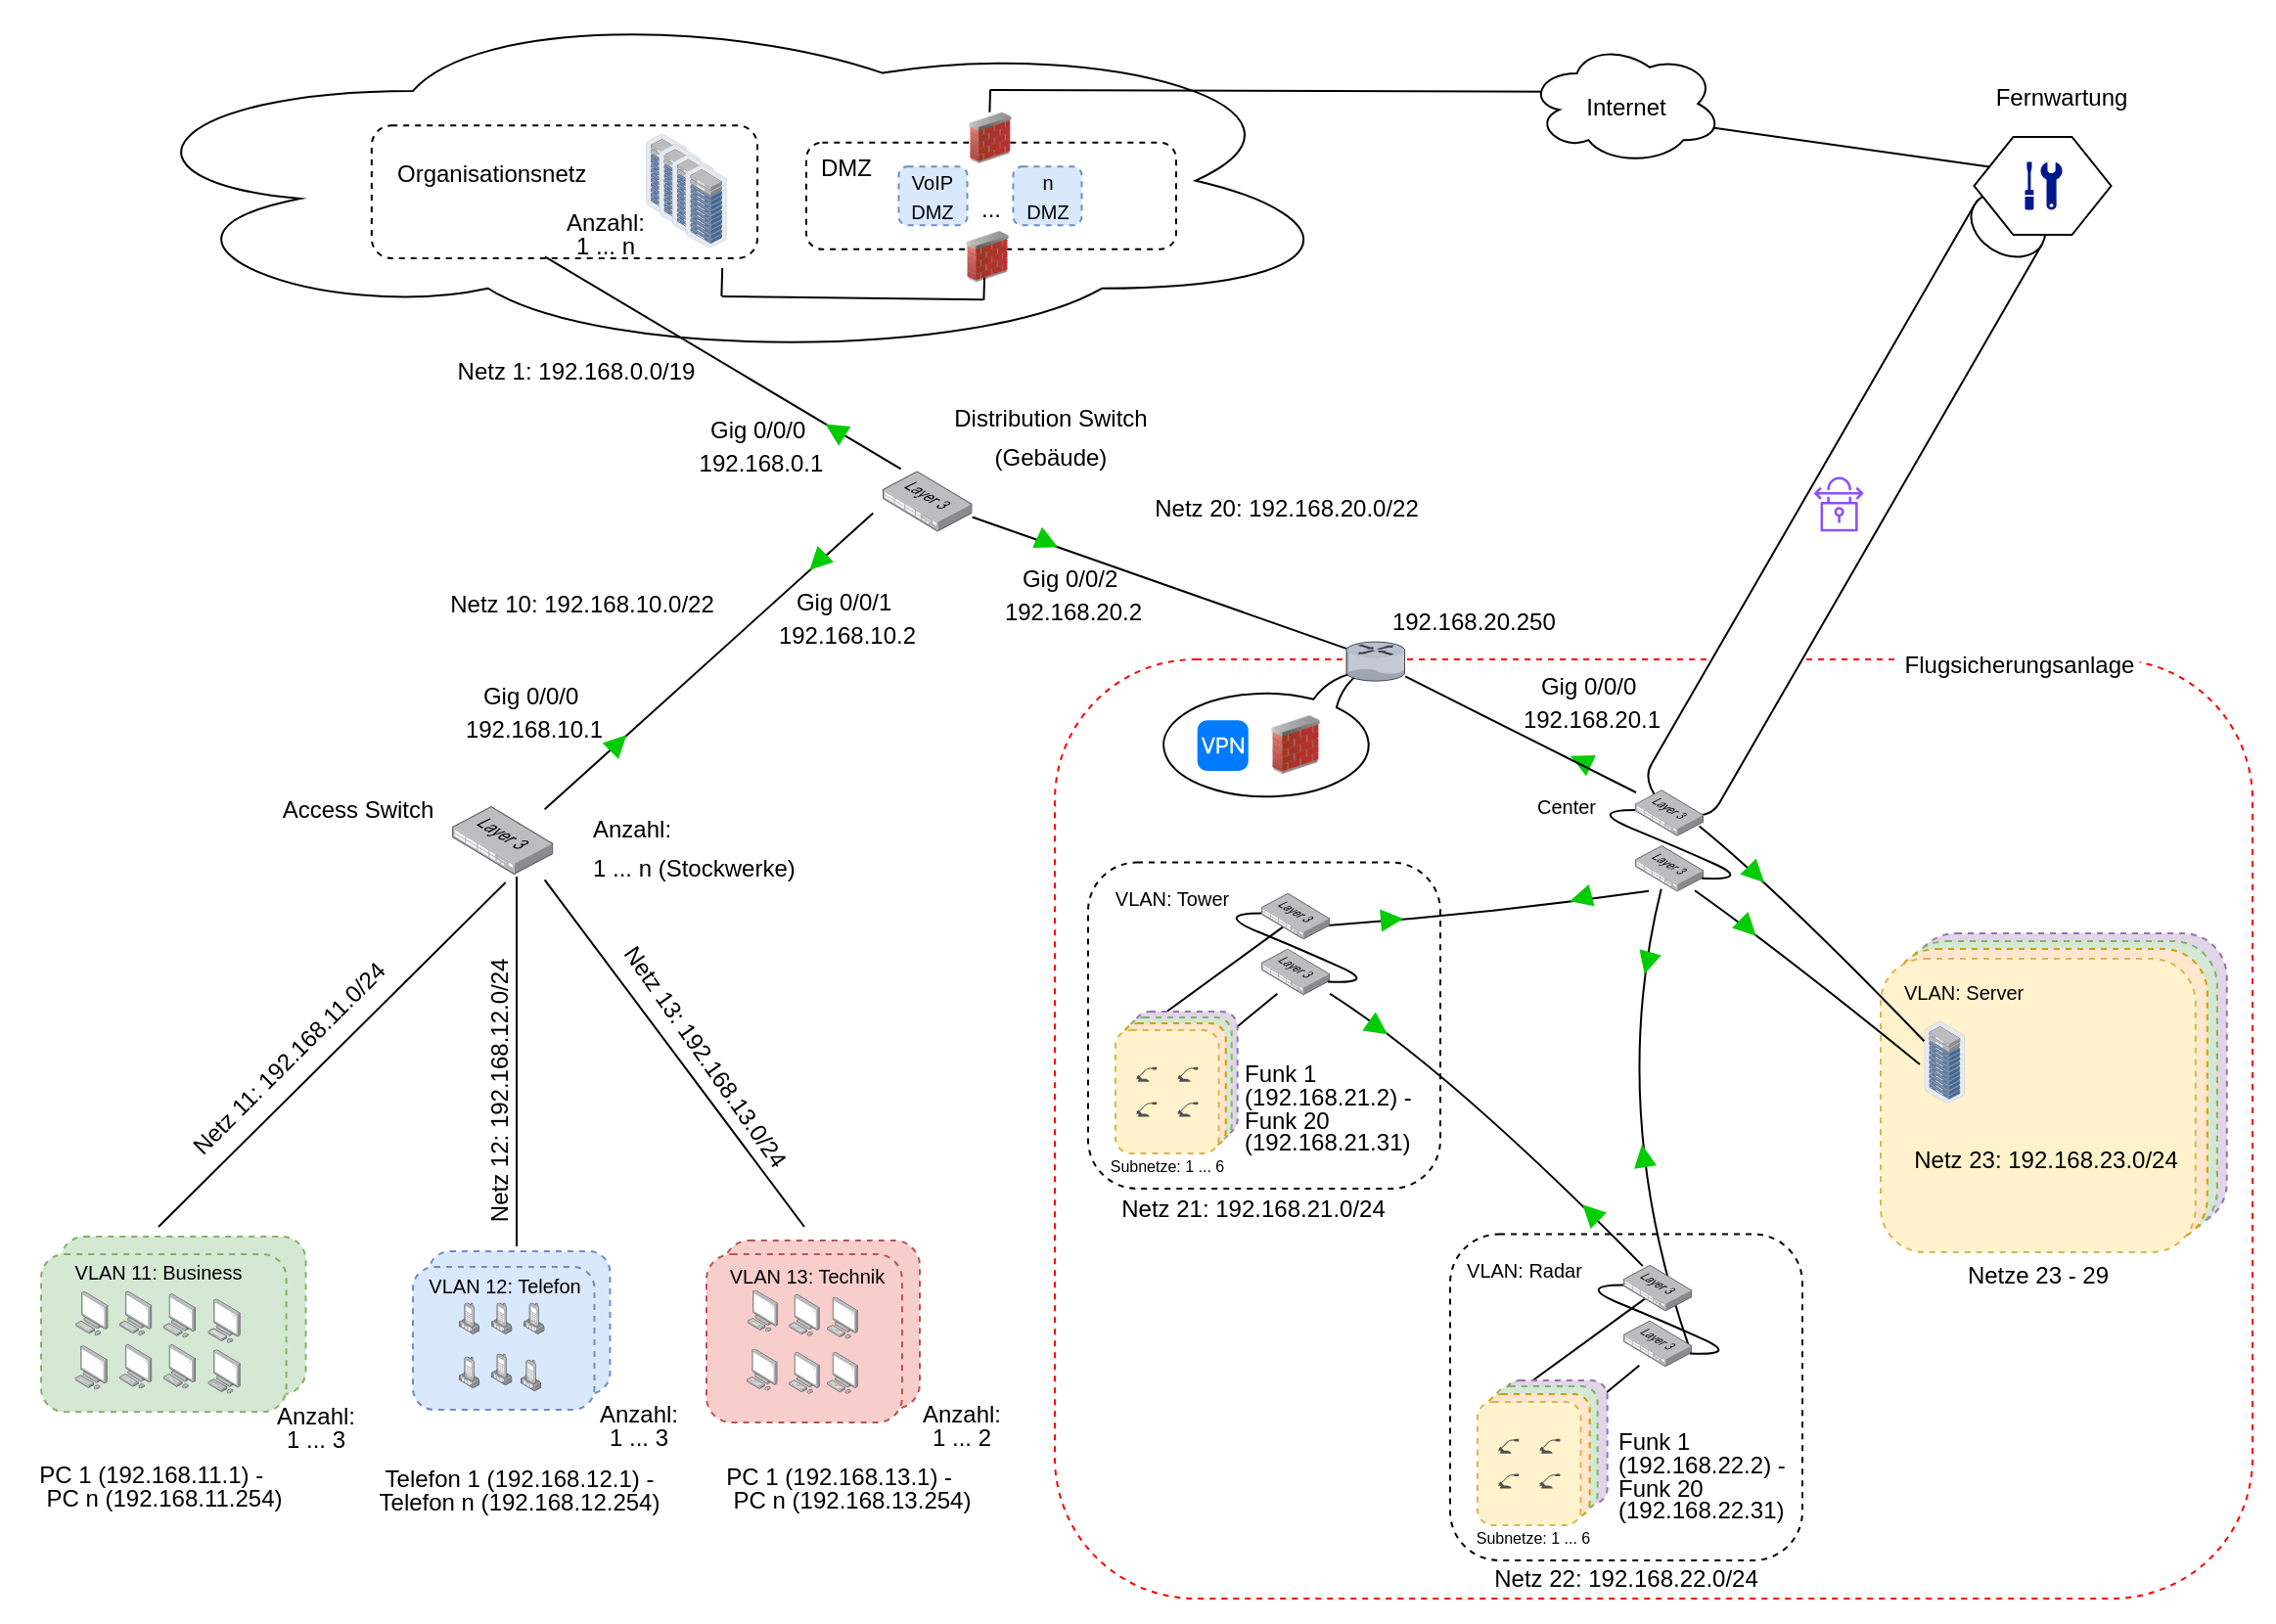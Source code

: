 <mxfile version="24.4.4" type="github">
  <diagram name="Seite-1" id="UgNp4CsegLJwjOinKvmV">
    <mxGraphModel dx="2036" dy="1613" grid="1" gridSize="10" guides="1" tooltips="1" connect="1" arrows="1" fold="1" page="1" pageScale="1" pageWidth="1169" pageHeight="827" math="0" shadow="0">
      <root>
        <mxCell id="0" />
        <mxCell id="1" parent="0" />
        <mxCell id="Xc9XvtHV_Ajpl8jmGH5W-3" value="" style="whiteSpace=wrap;html=1;shape=mxgraph.basic.oval_callout;rotation=-180;" vertex="1" parent="1">
          <mxGeometry x="-573.06" y="-483.35" width="116.94" height="66.65" as="geometry" />
        </mxCell>
        <mxCell id="9SLDAZQ2YVIZSHfqmBoz-146" value="" style="rounded=1;whiteSpace=wrap;html=1;dashed=1;fillColor=none;strokeColor=#FF0000;" parent="1" vertex="1">
          <mxGeometry x="-622" y="-490" width="612" height="480" as="geometry" />
        </mxCell>
        <mxCell id="F2MImRC0bEaSIkmTc81G-20" value="&lt;p style=&quot;line-height: 60%;&quot;&gt;&lt;font style=&quot;font-size: 12px;&quot;&gt;Netz 22: 192.168.22.0/24&lt;/font&gt;&lt;/p&gt;" style="text;strokeColor=none;fillColor=none;html=1;align=center;verticalAlign=middle;whiteSpace=wrap;rounded=0;fontSize=16;rotation=0;" parent="1" vertex="1">
          <mxGeometry x="-407.72" y="-25.47" width="155.72" height="9.47" as="geometry" />
        </mxCell>
        <mxCell id="9SLDAZQ2YVIZSHfqmBoz-207" value="" style="endArrow=none;html=1;rounded=0;fontSize=12;startSize=8;endSize=8;curved=1;exitX=0.232;exitY=0.97;exitDx=0;exitDy=0;exitPerimeter=0;" parent="1" source="9SLDAZQ2YVIZSHfqmBoz-101" edge="1">
          <mxGeometry width="50" height="50" relative="1" as="geometry">
            <mxPoint x="-473.34" y="-322.09" as="sourcePoint" />
            <mxPoint x="-553.34" y="-282.09" as="targetPoint" />
          </mxGeometry>
        </mxCell>
        <mxCell id="9SLDAZQ2YVIZSHfqmBoz-210" value="" style="endArrow=none;html=1;rounded=0;fontSize=12;startSize=8;endSize=8;curved=1;entryX=0.25;entryY=0;entryDx=0;entryDy=0;" parent="1" target="9SLDAZQ2YVIZSHfqmBoz-199" edge="1">
          <mxGeometry width="50" height="50" relative="1" as="geometry">
            <mxPoint x="-493.34" y="-362.09" as="sourcePoint" />
            <mxPoint x="-533.34" y="-282.09" as="targetPoint" />
          </mxGeometry>
        </mxCell>
        <mxCell id="F2MImRC0bEaSIkmTc81G-15" value="" style="rounded=1;whiteSpace=wrap;html=1;dashed=1;fillColor=#e1d5e7;strokeColor=#9673a6;" parent="1" vertex="1">
          <mxGeometry x="-581.434" y="-310.0" width="52.79" height="63.072" as="geometry" />
        </mxCell>
        <mxCell id="F2MImRC0bEaSIkmTc81G-14" value="" style="rounded=1;whiteSpace=wrap;html=1;dashed=1;fillColor=#d5e8d4;strokeColor=#82b366;" parent="1" vertex="1">
          <mxGeometry x="-584.434" y="-307.0" width="52.79" height="63.072" as="geometry" />
        </mxCell>
        <mxCell id="F2MImRC0bEaSIkmTc81G-13" value="" style="rounded=1;whiteSpace=wrap;html=1;dashed=1;fillColor=#ffe6cc;strokeColor=#d79b00;" parent="1" vertex="1">
          <mxGeometry x="-587.434" y="-304.0" width="52.79" height="63.072" as="geometry" />
        </mxCell>
        <mxCell id="9SLDAZQ2YVIZSHfqmBoz-314" value="" style="shape=cylinder3;whiteSpace=wrap;html=1;boundedLbl=1;backgroundOutline=1;size=15;rotation=30;" parent="1" vertex="1">
          <mxGeometry x="-237.36" y="-749.29" width="40" height="360" as="geometry" />
        </mxCell>
        <mxCell id="9SLDAZQ2YVIZSHfqmBoz-217" value="" style="rounded=1;whiteSpace=wrap;html=1;dashed=1;fillColor=#f8cecc;strokeColor=#b85450;" parent="1" vertex="1">
          <mxGeometry x="-791" y="-193" width="100" height="86" as="geometry" />
        </mxCell>
        <mxCell id="9SLDAZQ2YVIZSHfqmBoz-216" value="" style="rounded=1;whiteSpace=wrap;html=1;dashed=1;fillColor=#dae8fc;strokeColor=#6c8ebf;" parent="1" vertex="1">
          <mxGeometry x="-942" y="-187.5" width="92.741" height="73" as="geometry" />
        </mxCell>
        <mxCell id="9SLDAZQ2YVIZSHfqmBoz-215" value="" style="rounded=1;whiteSpace=wrap;html=1;dashed=1;fillColor=#d5e8d4;strokeColor=#82b366;" parent="1" vertex="1">
          <mxGeometry x="-1130" y="-195" width="125.28" height="80.63" as="geometry" />
        </mxCell>
        <mxCell id="9SLDAZQ2YVIZSHfqmBoz-48" value="" style="group" parent="1" vertex="1" connectable="0">
          <mxGeometry x="-800" y="-186" width="110" height="86" as="geometry" />
        </mxCell>
        <mxCell id="9SLDAZQ2YVIZSHfqmBoz-47" value="" style="rounded=1;whiteSpace=wrap;html=1;dashed=1;fillColor=#f8cecc;strokeColor=#b85450;" parent="9SLDAZQ2YVIZSHfqmBoz-48" vertex="1">
          <mxGeometry width="100" height="86" as="geometry" />
        </mxCell>
        <mxCell id="9SLDAZQ2YVIZSHfqmBoz-59" value="&lt;font style=&quot;font-size: 10px;&quot;&gt;VLAN 13: Technik&lt;/font&gt;" style="text;strokeColor=none;fillColor=none;html=1;align=center;verticalAlign=middle;whiteSpace=wrap;rounded=0;fontSize=16;" parent="9SLDAZQ2YVIZSHfqmBoz-48" vertex="1">
          <mxGeometry x="-9.98" y="5.23" width="122.98" height="8.19" as="geometry" />
        </mxCell>
        <mxCell id="9SLDAZQ2YVIZSHfqmBoz-60" value="" style="group" parent="9SLDAZQ2YVIZSHfqmBoz-48" vertex="1" connectable="0">
          <mxGeometry x="20.453" y="18.201" width="57.003" height="59.79" as="geometry" />
        </mxCell>
        <mxCell id="9SLDAZQ2YVIZSHfqmBoz-22" value="" style="image;points=[];aspect=fixed;html=1;align=center;shadow=0;dashed=0;image=img/lib/allied_telesis/computer_and_terminals/Personal_Computer.svg;" parent="9SLDAZQ2YVIZSHfqmBoz-60" vertex="1">
          <mxGeometry y="30.032" width="15.889" height="21.533" as="geometry" />
        </mxCell>
        <mxCell id="9SLDAZQ2YVIZSHfqmBoz-23" value="" style="image;points=[];aspect=fixed;html=1;align=center;shadow=0;dashed=0;image=img/lib/allied_telesis/computer_and_terminals/Personal_Computer.svg;" parent="9SLDAZQ2YVIZSHfqmBoz-60" vertex="1">
          <mxGeometry x="41.115" y="3.549" width="15.889" height="21.533" as="geometry" />
        </mxCell>
        <mxCell id="9SLDAZQ2YVIZSHfqmBoz-24" value="" style="image;points=[];aspect=fixed;html=1;align=center;shadow=0;dashed=0;image=img/lib/allied_telesis/computer_and_terminals/Personal_Computer.svg;" parent="9SLDAZQ2YVIZSHfqmBoz-60" vertex="1">
          <mxGeometry x="21.603" y="2.184" width="15.889" height="21.533" as="geometry" />
        </mxCell>
        <mxCell id="9SLDAZQ2YVIZSHfqmBoz-25" value="" style="image;points=[];aspect=fixed;html=1;align=center;shadow=0;dashed=0;image=img/lib/allied_telesis/computer_and_terminals/Personal_Computer.svg;" parent="9SLDAZQ2YVIZSHfqmBoz-60" vertex="1">
          <mxGeometry x="0.348" width="15.889" height="21.533" as="geometry" />
        </mxCell>
        <mxCell id="9SLDAZQ2YVIZSHfqmBoz-26" value="" style="image;points=[];aspect=fixed;html=1;align=center;shadow=0;dashed=0;image=img/lib/allied_telesis/computer_and_terminals/Personal_Computer.svg;" parent="9SLDAZQ2YVIZSHfqmBoz-60" vertex="1">
          <mxGeometry x="41.115" y="31.67" width="15.889" height="21.533" as="geometry" />
        </mxCell>
        <mxCell id="9SLDAZQ2YVIZSHfqmBoz-27" value="" style="image;points=[];aspect=fixed;html=1;align=center;shadow=0;dashed=0;image=img/lib/allied_telesis/computer_and_terminals/Personal_Computer.svg;" parent="9SLDAZQ2YVIZSHfqmBoz-60" vertex="1">
          <mxGeometry x="21.603" y="31.67" width="15.889" height="21.533" as="geometry" />
        </mxCell>
        <mxCell id="9SLDAZQ2YVIZSHfqmBoz-52" value="" style="group" parent="1" vertex="1" connectable="0">
          <mxGeometry x="-950" y="-179.5" width="94.97" height="73" as="geometry" />
        </mxCell>
        <mxCell id="9SLDAZQ2YVIZSHfqmBoz-51" value="" style="rounded=1;whiteSpace=wrap;html=1;dashed=1;fillColor=#dae8fc;strokeColor=#6c8ebf;" parent="9SLDAZQ2YVIZSHfqmBoz-52" vertex="1">
          <mxGeometry width="92.741" height="73" as="geometry" />
        </mxCell>
        <mxCell id="9SLDAZQ2YVIZSHfqmBoz-30" value="" style="group" parent="9SLDAZQ2YVIZSHfqmBoz-52" vertex="1" connectable="0">
          <mxGeometry x="23.377" y="18.137" width="68.349" height="60.032" as="geometry" />
        </mxCell>
        <mxCell id="9SLDAZQ2YVIZSHfqmBoz-17" value="" style="image;points=[];aspect=fixed;html=1;align=center;shadow=0;dashed=0;image=img/lib/allied_telesis/computer_and_terminals/VOIP_IP_phone.svg;" parent="9SLDAZQ2YVIZSHfqmBoz-30" vertex="1">
          <mxGeometry x="16.569" y="26.054" width="10.799" height="16.414" as="geometry" />
        </mxCell>
        <mxCell id="9SLDAZQ2YVIZSHfqmBoz-21" value="" style="group" parent="9SLDAZQ2YVIZSHfqmBoz-30" vertex="1" connectable="0">
          <mxGeometry width="68.349" height="60.032" as="geometry" />
        </mxCell>
        <mxCell id="9SLDAZQ2YVIZSHfqmBoz-15" value="" style="image;points=[];aspect=fixed;html=1;align=center;shadow=0;dashed=0;image=img/lib/allied_telesis/computer_and_terminals/VOIP_IP_phone.svg;" parent="9SLDAZQ2YVIZSHfqmBoz-21" vertex="1">
          <mxGeometry x="33.139" width="10.799" height="16.414" as="geometry" />
        </mxCell>
        <mxCell id="9SLDAZQ2YVIZSHfqmBoz-16" value="" style="image;points=[];aspect=fixed;html=1;align=center;shadow=0;dashed=0;image=img/lib/allied_telesis/computer_and_terminals/VOIP_IP_phone.svg;" parent="9SLDAZQ2YVIZSHfqmBoz-21" vertex="1">
          <mxGeometry x="31.482" y="29.125" width="10.799" height="16.414" as="geometry" />
        </mxCell>
        <mxCell id="9SLDAZQ2YVIZSHfqmBoz-18" value="" style="image;points=[];aspect=fixed;html=1;align=center;shadow=0;dashed=0;image=img/lib/allied_telesis/computer_and_terminals/VOIP_IP_phone.svg;" parent="9SLDAZQ2YVIZSHfqmBoz-21" vertex="1">
          <mxGeometry x="16.569" width="10.799" height="16.414" as="geometry" />
        </mxCell>
        <mxCell id="9SLDAZQ2YVIZSHfqmBoz-19" value="" style="image;points=[];aspect=fixed;html=1;align=center;shadow=0;dashed=0;image=img/lib/allied_telesis/computer_and_terminals/VOIP_IP_phone.svg;" parent="9SLDAZQ2YVIZSHfqmBoz-21" vertex="1">
          <mxGeometry y="27.54" width="10.799" height="16.414" as="geometry" />
        </mxCell>
        <mxCell id="9SLDAZQ2YVIZSHfqmBoz-20" value="" style="image;points=[];aspect=fixed;html=1;align=center;shadow=0;dashed=0;image=img/lib/allied_telesis/computer_and_terminals/VOIP_IP_phone.svg;" parent="9SLDAZQ2YVIZSHfqmBoz-21" vertex="1">
          <mxGeometry width="10.799" height="16.414" as="geometry" />
        </mxCell>
        <mxCell id="9SLDAZQ2YVIZSHfqmBoz-58" value="&lt;font style=&quot;font-size: 10px;&quot;&gt;VLAN 12: Telefon&lt;/font&gt;" style="text;strokeColor=none;fillColor=none;html=1;align=center;verticalAlign=middle;whiteSpace=wrap;rounded=0;fontSize=16;" parent="9SLDAZQ2YVIZSHfqmBoz-52" vertex="1">
          <mxGeometry x="-0.899" y="3.585" width="95.596" height="8.161" as="geometry" />
        </mxCell>
        <mxCell id="9SLDAZQ2YVIZSHfqmBoz-63" value="" style="group" parent="1" vertex="1" connectable="0">
          <mxGeometry x="-1140" y="-186" width="160.504" height="96.165" as="geometry" />
        </mxCell>
        <mxCell id="9SLDAZQ2YVIZSHfqmBoz-50" value="" style="group" parent="9SLDAZQ2YVIZSHfqmBoz-63" vertex="1" connectable="0">
          <mxGeometry width="160.504" height="96.165" as="geometry" />
        </mxCell>
        <mxCell id="9SLDAZQ2YVIZSHfqmBoz-49" value="" style="rounded=1;whiteSpace=wrap;html=1;dashed=1;fillColor=#d5e8d4;strokeColor=#82b366;" parent="9SLDAZQ2YVIZSHfqmBoz-50" vertex="1">
          <mxGeometry width="125.28" height="80.63" as="geometry" />
        </mxCell>
        <mxCell id="9SLDAZQ2YVIZSHfqmBoz-29" value="" style="group" parent="9SLDAZQ2YVIZSHfqmBoz-50" vertex="1" connectable="0">
          <mxGeometry x="17.2" y="18.878" width="112.8" height="74.254" as="geometry" />
        </mxCell>
        <mxCell id="9SLDAZQ2YVIZSHfqmBoz-1" value="" style="image;points=[];aspect=fixed;html=1;align=center;shadow=0;dashed=0;image=img/lib/allied_telesis/computer_and_terminals/Personal_Computer.svg;" parent="9SLDAZQ2YVIZSHfqmBoz-29" vertex="1">
          <mxGeometry y="27.688" width="16.739" height="22.685" as="geometry" />
        </mxCell>
        <mxCell id="9SLDAZQ2YVIZSHfqmBoz-5" value="" style="image;points=[];aspect=fixed;html=1;align=center;shadow=0;dashed=0;image=img/lib/allied_telesis/computer_and_terminals/Personal_Computer.svg;" parent="9SLDAZQ2YVIZSHfqmBoz-29" vertex="1">
          <mxGeometry x="0.4" width="16.739" height="22.685" as="geometry" />
        </mxCell>
        <mxCell id="9SLDAZQ2YVIZSHfqmBoz-57" value="&lt;font style=&quot;font-size: 10px;&quot;&gt;VLAN 11: Business&lt;/font&gt;" style="text;strokeColor=none;fillColor=none;html=1;align=center;verticalAlign=middle;whiteSpace=wrap;rounded=0;fontSize=16;" parent="9SLDAZQ2YVIZSHfqmBoz-50" vertex="1">
          <mxGeometry x="-20.4" y="2.94" width="160.4" height="7.55" as="geometry" />
        </mxCell>
        <mxCell id="9SLDAZQ2YVIZSHfqmBoz-219" value="&lt;p style=&quot;line-height: 60%;&quot;&gt;&lt;font style=&quot;font-size: 12px;&quot;&gt;Anzahl: 1 ... 3&lt;/font&gt;&lt;/p&gt;" style="text;strokeColor=none;fillColor=none;html=1;align=center;verticalAlign=middle;whiteSpace=wrap;rounded=0;fontSize=16;" parent="9SLDAZQ2YVIZSHfqmBoz-50" vertex="1">
          <mxGeometry x="120.0" y="80.631" width="40.504" height="15.534" as="geometry" />
        </mxCell>
        <mxCell id="9SLDAZQ2YVIZSHfqmBoz-2" value="" style="image;points=[];aspect=fixed;html=1;align=center;shadow=0;dashed=0;image=img/lib/allied_telesis/computer_and_terminals/Personal_Computer.svg;" parent="9SLDAZQ2YVIZSHfqmBoz-63" vertex="1">
          <mxGeometry x="85.2" y="22.654" width="16.739" height="22.685" as="geometry" />
        </mxCell>
        <mxCell id="9SLDAZQ2YVIZSHfqmBoz-3" value="" style="image;points=[];aspect=fixed;html=1;align=center;shadow=0;dashed=0;image=img/lib/allied_telesis/computer_and_terminals/Personal_Computer.svg;" parent="9SLDAZQ2YVIZSHfqmBoz-63" vertex="1">
          <mxGeometry x="62.4" y="20.053" width="16.739" height="22.685" as="geometry" />
        </mxCell>
        <mxCell id="9SLDAZQ2YVIZSHfqmBoz-4" value="" style="image;points=[];aspect=fixed;html=1;align=center;shadow=0;dashed=0;image=img/lib/allied_telesis/computer_and_terminals/Personal_Computer.svg;" parent="9SLDAZQ2YVIZSHfqmBoz-63" vertex="1">
          <mxGeometry x="40.0" y="18.794" width="16.739" height="22.685" as="geometry" />
        </mxCell>
        <mxCell id="9SLDAZQ2YVIZSHfqmBoz-6" value="" style="image;points=[];aspect=fixed;html=1;align=center;shadow=0;dashed=0;image=img/lib/allied_telesis/computer_and_terminals/Personal_Computer.svg;" parent="9SLDAZQ2YVIZSHfqmBoz-63" vertex="1">
          <mxGeometry x="62.4" y="45.979" width="16.739" height="22.685" as="geometry" />
        </mxCell>
        <mxCell id="9SLDAZQ2YVIZSHfqmBoz-7" value="" style="image;points=[];aspect=fixed;html=1;align=center;shadow=0;dashed=0;image=img/lib/allied_telesis/computer_and_terminals/Personal_Computer.svg;" parent="9SLDAZQ2YVIZSHfqmBoz-63" vertex="1">
          <mxGeometry x="40.0" y="45.979" width="16.739" height="22.685" as="geometry" />
        </mxCell>
        <mxCell id="9SLDAZQ2YVIZSHfqmBoz-8" value="" style="image;points=[];aspect=fixed;html=1;align=center;shadow=0;dashed=0;image=img/lib/allied_telesis/computer_and_terminals/Personal_Computer.svg;" parent="9SLDAZQ2YVIZSHfqmBoz-63" vertex="1">
          <mxGeometry x="85.2" y="48.58" width="16.739" height="22.685" as="geometry" />
        </mxCell>
        <mxCell id="9SLDAZQ2YVIZSHfqmBoz-68" value="" style="endArrow=none;html=1;rounded=0;fontSize=12;startSize=8;endSize=8;curved=1;exitX=0.915;exitY=1.076;exitDx=0;exitDy=0;exitPerimeter=0;" parent="1" source="9SLDAZQ2YVIZSHfqmBoz-55" edge="1">
          <mxGeometry width="50" height="50" relative="1" as="geometry">
            <mxPoint x="-640" y="-330" as="sourcePoint" />
            <mxPoint x="-750" y="-200" as="targetPoint" />
          </mxGeometry>
        </mxCell>
        <mxCell id="9SLDAZQ2YVIZSHfqmBoz-69" value="" style="endArrow=none;html=1;rounded=0;fontSize=12;startSize=8;endSize=8;curved=1;" parent="1" edge="1">
          <mxGeometry width="50" height="50" relative="1" as="geometry">
            <mxPoint x="-897" y="-379" as="sourcePoint" />
            <mxPoint x="-897" y="-190" as="targetPoint" />
          </mxGeometry>
        </mxCell>
        <mxCell id="9SLDAZQ2YVIZSHfqmBoz-70" value="" style="endArrow=none;html=1;rounded=0;fontSize=12;startSize=8;endSize=8;curved=1;exitX=0.529;exitY=1.114;exitDx=0;exitDy=0;exitPerimeter=0;" parent="1" source="9SLDAZQ2YVIZSHfqmBoz-55" edge="1">
          <mxGeometry width="50" height="50" relative="1" as="geometry">
            <mxPoint x="-843" y="-289" as="sourcePoint" />
            <mxPoint x="-1080" y="-200" as="targetPoint" />
          </mxGeometry>
        </mxCell>
        <mxCell id="9SLDAZQ2YVIZSHfqmBoz-74" value="" style="endArrow=none;html=1;rounded=0;fontSize=12;startSize=8;endSize=8;curved=1;exitX=0.915;exitY=0.048;exitDx=0;exitDy=0;exitPerimeter=0;entryX=-0.106;entryY=0.694;entryDx=0;entryDy=0;entryPerimeter=0;" parent="1" source="9SLDAZQ2YVIZSHfqmBoz-55" target="9SLDAZQ2YVIZSHfqmBoz-31" edge="1">
          <mxGeometry width="50" height="50" relative="1" as="geometry">
            <mxPoint x="-843" y="-286" as="sourcePoint" />
            <mxPoint x="-920" y="-180" as="targetPoint" />
          </mxGeometry>
        </mxCell>
        <mxCell id="9SLDAZQ2YVIZSHfqmBoz-82" value="" style="group" parent="1" vertex="1" connectable="0">
          <mxGeometry x="-1030" y="-440" width="151.71" height="60" as="geometry" />
        </mxCell>
        <mxCell id="9SLDAZQ2YVIZSHfqmBoz-55" value="" style="image;points=[];aspect=fixed;html=1;align=center;shadow=0;dashed=0;image=img/lib/allied_telesis/switch/Switch_52_port_L3.svg;" parent="9SLDAZQ2YVIZSHfqmBoz-82" vertex="1">
          <mxGeometry x="100" y="25" width="51.71" height="35" as="geometry" />
        </mxCell>
        <mxCell id="9SLDAZQ2YVIZSHfqmBoz-81" value="&lt;font style=&quot;font-size: 12px;&quot;&gt;Access Switch&lt;/font&gt;" style="text;strokeColor=none;fillColor=none;html=1;align=center;verticalAlign=middle;whiteSpace=wrap;rounded=0;fontSize=16;" parent="9SLDAZQ2YVIZSHfqmBoz-82" vertex="1">
          <mxGeometry width="104" height="50" as="geometry" />
        </mxCell>
        <mxCell id="9SLDAZQ2YVIZSHfqmBoz-83" value="" style="group" parent="1" vertex="1" connectable="0">
          <mxGeometry x="-710" y="-633.29" width="171.08" height="78" as="geometry" />
        </mxCell>
        <mxCell id="9SLDAZQ2YVIZSHfqmBoz-31" value="" style="image;points=[];aspect=fixed;html=1;align=center;shadow=0;dashed=0;image=img/lib/allied_telesis/switch/Switch_52_port_L3.svg;" parent="9SLDAZQ2YVIZSHfqmBoz-83" vertex="1">
          <mxGeometry y="47" width="45.8" height="31" as="geometry" />
        </mxCell>
        <mxCell id="9SLDAZQ2YVIZSHfqmBoz-67" value="" style="group" parent="1" vertex="1" connectable="0">
          <mxGeometry x="-1060" y="-805" width="779.02" height="249.18" as="geometry" />
        </mxCell>
        <mxCell id="9SLDAZQ2YVIZSHfqmBoz-88" value="" style="ellipse;shape=cloud;whiteSpace=wrap;html=1;" parent="9SLDAZQ2YVIZSHfqmBoz-67" vertex="1">
          <mxGeometry x="-50" y="-21.391" width="640" height="183.468" as="geometry" />
        </mxCell>
        <mxCell id="9SLDAZQ2YVIZSHfqmBoz-89" value="" style="group" parent="9SLDAZQ2YVIZSHfqmBoz-67" vertex="1" connectable="0">
          <mxGeometry x="99.996" y="44.999" width="186.044" height="64.984" as="geometry" />
        </mxCell>
        <mxCell id="9SLDAZQ2YVIZSHfqmBoz-37" value="" style="rounded=1;whiteSpace=wrap;html=1;dashed=1;" parent="9SLDAZQ2YVIZSHfqmBoz-89" vertex="1">
          <mxGeometry x="-11.076" y="-2.848" width="197.12" height="67.832" as="geometry" />
        </mxCell>
        <mxCell id="9SLDAZQ2YVIZSHfqmBoz-44" value="&lt;font style=&quot;font-size: 12px;&quot;&gt;Organisationsnetz&lt;/font&gt;" style="text;strokeColor=none;fillColor=none;html=1;align=left;verticalAlign=middle;whiteSpace=wrap;rounded=0;fontSize=16;" parent="9SLDAZQ2YVIZSHfqmBoz-89" vertex="1">
          <mxGeometry width="119.884" height="40.649" as="geometry" />
        </mxCell>
        <mxCell id="9SLDAZQ2YVIZSHfqmBoz-45" value="&lt;p style=&quot;line-height: 60%;&quot;&gt;&lt;font style=&quot;font-size: 12px;&quot;&gt;Anzahl: 1 ... n&lt;/font&gt;&lt;/p&gt;" style="text;strokeColor=none;fillColor=none;html=1;align=center;verticalAlign=middle;whiteSpace=wrap;rounded=0;fontSize=16;" parent="9SLDAZQ2YVIZSHfqmBoz-89" vertex="1">
          <mxGeometry x="88.153" y="44.133" width="40.504" height="15.534" as="geometry" />
        </mxCell>
        <mxCell id="9SLDAZQ2YVIZSHfqmBoz-105" value="" style="group" parent="9SLDAZQ2YVIZSHfqmBoz-89" vertex="1" connectable="0">
          <mxGeometry x="128.952" y="1.293" width="46.016" height="58.5" as="geometry" />
        </mxCell>
        <mxCell id="9SLDAZQ2YVIZSHfqmBoz-38" value="" style="image;points=[];aspect=fixed;html=1;align=center;shadow=0;dashed=0;image=img/lib/allied_telesis/storage/Datacenter_Server_Rack_ToR.svg;" parent="9SLDAZQ2YVIZSHfqmBoz-105" vertex="1">
          <mxGeometry width="21.196" height="42.966" as="geometry" />
        </mxCell>
        <mxCell id="9SLDAZQ2YVIZSHfqmBoz-39" value="" style="image;points=[];aspect=fixed;html=1;align=center;shadow=0;dashed=0;image=img/lib/allied_telesis/storage/Datacenter_Server_Rack_ToR.svg;" parent="9SLDAZQ2YVIZSHfqmBoz-105" vertex="1">
          <mxGeometry x="6.751" y="5.178" width="21.196" height="42.966" as="geometry" />
        </mxCell>
        <mxCell id="9SLDAZQ2YVIZSHfqmBoz-40" value="" style="image;points=[];aspect=fixed;html=1;align=center;shadow=0;dashed=0;image=img/lib/allied_telesis/storage/Datacenter_Server_Rack_ToR.svg;" parent="9SLDAZQ2YVIZSHfqmBoz-105" vertex="1">
          <mxGeometry x="13.501" y="10.356" width="21.196" height="42.966" as="geometry" />
        </mxCell>
        <mxCell id="9SLDAZQ2YVIZSHfqmBoz-41" value="" style="image;points=[];aspect=fixed;html=1;align=center;shadow=0;dashed=0;image=img/lib/allied_telesis/storage/Datacenter_Server_Rack_ToR.svg;" parent="9SLDAZQ2YVIZSHfqmBoz-105" vertex="1">
          <mxGeometry x="20.252" y="15.534" width="21.196" height="42.966" as="geometry" />
        </mxCell>
        <mxCell id="9SLDAZQ2YVIZSHfqmBoz-90" value="" style="group" parent="9SLDAZQ2YVIZSHfqmBoz-67" vertex="1" connectable="0">
          <mxGeometry x="299.999" y="35.345" width="207.241" height="70" as="geometry" />
        </mxCell>
        <mxCell id="9SLDAZQ2YVIZSHfqmBoz-33" value="" style="rounded=1;whiteSpace=wrap;html=1;dashed=1;" parent="9SLDAZQ2YVIZSHfqmBoz-90" vertex="1">
          <mxGeometry x="11" y="15.58" width="189" height="54.42" as="geometry" />
        </mxCell>
        <mxCell id="9SLDAZQ2YVIZSHfqmBoz-34" value="&lt;font style=&quot;font-size: 12px;&quot;&gt;DMZ&lt;/font&gt;" style="text;strokeColor=none;fillColor=none;html=1;align=center;verticalAlign=middle;whiteSpace=wrap;rounded=0;fontSize=16;" parent="9SLDAZQ2YVIZSHfqmBoz-90" vertex="1">
          <mxGeometry x="11.171" y="15.574" width="41.379" height="21.238" as="geometry" />
        </mxCell>
        <mxCell id="9SLDAZQ2YVIZSHfqmBoz-35" value="" style="image;html=1;image=img/lib/clip_art/networking/Firewall_02_128x128.png" parent="9SLDAZQ2YVIZSHfqmBoz-90" vertex="1">
          <mxGeometry x="93.275" width="23.448" height="26.193" as="geometry" />
        </mxCell>
        <mxCell id="9SLDAZQ2YVIZSHfqmBoz-36" value="" style="image;html=1;image=img/lib/clip_art/networking/Firewall_02_128x128.png" parent="9SLDAZQ2YVIZSHfqmBoz-90" vertex="1">
          <mxGeometry x="91.896" y="60.688" width="23.448" height="26.193" as="geometry" />
        </mxCell>
        <mxCell id="9SLDAZQ2YVIZSHfqmBoz-153" value="&lt;font style=&quot;font-size: 10px;&quot;&gt;VoIP DMZ&lt;/font&gt;" style="rounded=1;whiteSpace=wrap;html=1;dashed=1;fillColor=#dae8fc;strokeColor=#6c8ebf;" parent="9SLDAZQ2YVIZSHfqmBoz-90" vertex="1">
          <mxGeometry x="58.241" y="27.795" width="35.03" height="30" as="geometry" />
        </mxCell>
        <mxCell id="9SLDAZQ2YVIZSHfqmBoz-154" value="&lt;font style=&quot;font-size: 12px;&quot;&gt;...&lt;/font&gt;" style="text;strokeColor=none;fillColor=none;html=1;align=center;verticalAlign=middle;whiteSpace=wrap;rounded=0;fontSize=16;" parent="9SLDAZQ2YVIZSHfqmBoz-90" vertex="1">
          <mxGeometry x="84.811" y="37.174" width="41.379" height="21.238" as="geometry" />
        </mxCell>
        <mxCell id="9SLDAZQ2YVIZSHfqmBoz-155" value="&lt;font style=&quot;font-size: 10px;&quot;&gt;n&lt;/font&gt;&lt;div&gt;&lt;font style=&quot;font-size: 10px;&quot;&gt;DMZ&lt;/font&gt;&lt;/div&gt;" style="rounded=1;whiteSpace=wrap;html=1;dashed=1;fillColor=#dae8fc;strokeColor=#6c8ebf;" parent="9SLDAZQ2YVIZSHfqmBoz-90" vertex="1">
          <mxGeometry x="116.721" y="27.795" width="35.03" height="30" as="geometry" />
        </mxCell>
        <mxCell id="9SLDAZQ2YVIZSHfqmBoz-92" value="" style="endArrow=none;html=1;rounded=0;fontSize=12;startSize=8;endSize=8;curved=1;" parent="9SLDAZQ2YVIZSHfqmBoz-90" edge="1">
          <mxGeometry width="50" height="50" relative="1" as="geometry">
            <mxPoint x="104.701" y="-0.002" as="sourcePoint" />
            <mxPoint x="105.021" y="-11.52" as="targetPoint" />
          </mxGeometry>
        </mxCell>
        <mxCell id="9SLDAZQ2YVIZSHfqmBoz-91" value="" style="endArrow=none;html=1;rounded=0;fontSize=12;startSize=8;endSize=8;curved=1;entryX=1;entryY=0.5;entryDx=0;entryDy=0;exitX=0.979;exitY=0.963;exitDx=0;exitDy=0;exitPerimeter=0;" parent="9SLDAZQ2YVIZSHfqmBoz-67" edge="1">
          <mxGeometry width="50" height="50" relative="1" as="geometry">
            <mxPoint x="267.9" y="129.473" as="sourcePoint" />
            <mxPoint x="401.342" y="131.13" as="targetPoint" />
          </mxGeometry>
        </mxCell>
        <mxCell id="9SLDAZQ2YVIZSHfqmBoz-79" value="" style="endArrow=none;html=1;rounded=0;fontSize=12;startSize=8;endSize=8;curved=1;" parent="9SLDAZQ2YVIZSHfqmBoz-67" edge="1">
          <mxGeometry width="50" height="50" relative="1" as="geometry">
            <mxPoint x="730" y="25" as="sourcePoint" />
            <mxPoint x="405" y="23.997" as="targetPoint" />
          </mxGeometry>
        </mxCell>
        <mxCell id="9SLDAZQ2YVIZSHfqmBoz-53" value="&lt;font style=&quot;font-size: 12px;&quot;&gt;Distribution Switch&lt;/font&gt;&lt;div&gt;&lt;font style=&quot;font-size: 12px;&quot;&gt;(Gebäude)&lt;/font&gt;&lt;/div&gt;" style="text;strokeColor=none;fillColor=none;html=1;align=center;verticalAlign=middle;whiteSpace=wrap;rounded=0;fontSize=16;" parent="9SLDAZQ2YVIZSHfqmBoz-67" vertex="1">
          <mxGeometry x="379" y="175.08" width="114.2" height="50" as="geometry" />
        </mxCell>
        <mxCell id="9SLDAZQ2YVIZSHfqmBoz-54" value="" style="group" parent="9SLDAZQ2YVIZSHfqmBoz-67" vertex="1" connectable="0">
          <mxGeometry x="680" width="99.02" height="62" as="geometry" />
        </mxCell>
        <mxCell id="9SLDAZQ2YVIZSHfqmBoz-32" value="" style="ellipse;shape=cloud;whiteSpace=wrap;html=1;" parent="9SLDAZQ2YVIZSHfqmBoz-54" vertex="1">
          <mxGeometry width="99.02" height="62" as="geometry" />
        </mxCell>
        <mxCell id="9SLDAZQ2YVIZSHfqmBoz-46" value="&lt;font style=&quot;font-size: 12px;&quot;&gt;Internet&lt;/font&gt;" style="text;strokeColor=none;fillColor=none;html=1;align=center;verticalAlign=middle;whiteSpace=wrap;rounded=0;fontSize=16;" parent="9SLDAZQ2YVIZSHfqmBoz-54" vertex="1">
          <mxGeometry x="24.755" y="19.375" width="49.51" height="23.25" as="geometry" />
        </mxCell>
        <mxCell id="F2MImRC0bEaSIkmTc81G-27" value="&lt;p style=&quot;line-height: 60%;&quot;&gt;&lt;font style=&quot;font-size: 12px;&quot;&gt;Netz 1:&amp;nbsp;&lt;/font&gt;&lt;span style=&quot;font-size: 12px;&quot;&gt;192.168.0.0/19&lt;/span&gt;&lt;/p&gt;" style="text;strokeColor=none;fillColor=none;html=1;align=center;verticalAlign=middle;whiteSpace=wrap;rounded=0;fontSize=16;rotation=0;" parent="9SLDAZQ2YVIZSHfqmBoz-67" vertex="1">
          <mxGeometry x="116.78" y="155.03" width="153.26" height="24.1" as="geometry" />
        </mxCell>
        <mxCell id="F2MImRC0bEaSIkmTc81G-31" value="&lt;p style=&quot;line-height: 0%;&quot;&gt;&lt;font style=&quot;font-size: 12px;&quot;&gt;Gig 0/0/0&amp;nbsp;&lt;/font&gt;&lt;/p&gt;&lt;p style=&quot;line-height: 0%;&quot;&gt;&lt;span style=&quot;font-size: 12px;&quot;&gt;192.168.0.1&lt;/span&gt;&lt;/p&gt;" style="text;strokeColor=none;fillColor=none;html=1;align=center;verticalAlign=middle;whiteSpace=wrap;rounded=0;fontSize=16;rotation=0;" parent="9SLDAZQ2YVIZSHfqmBoz-67" vertex="1">
          <mxGeometry x="210" y="185" width="156" height="39.92" as="geometry" />
        </mxCell>
        <mxCell id="F2MImRC0bEaSIkmTc81G-1" value="&lt;p style=&quot;line-height: 60%;&quot;&gt;&lt;font style=&quot;font-size: 12px;&quot;&gt;Netz 20: 192.168.20.0/22&lt;/font&gt;&lt;/p&gt;" style="text;strokeColor=none;fillColor=none;html=1;align=center;verticalAlign=middle;whiteSpace=wrap;rounded=0;fontSize=16;rotation=0;" parent="9SLDAZQ2YVIZSHfqmBoz-67" vertex="1">
          <mxGeometry x="480" y="225.08" width="153.26" height="24.1" as="geometry" />
        </mxCell>
        <mxCell id="9SLDAZQ2YVIZSHfqmBoz-77" value="" style="endArrow=none;html=1;rounded=0;fontSize=12;startSize=8;endSize=8;curved=1;entryX=0.449;entryY=0.989;entryDx=0;entryDy=0;entryPerimeter=0;exitX=0.204;exitY=-0.034;exitDx=0;exitDy=0;exitPerimeter=0;" parent="1" source="9SLDAZQ2YVIZSHfqmBoz-31" target="9SLDAZQ2YVIZSHfqmBoz-37" edge="1">
          <mxGeometry width="50" height="50" relative="1" as="geometry">
            <mxPoint x="-610" y="-590" as="sourcePoint" />
            <mxPoint x="-595" y="-370" as="targetPoint" />
          </mxGeometry>
        </mxCell>
        <mxCell id="9SLDAZQ2YVIZSHfqmBoz-117" value="" style="endArrow=none;html=1;rounded=0;fontSize=12;startSize=8;endSize=8;curved=1;exitX=0.01;exitY=0.175;exitDx=0;exitDy=0;exitPerimeter=0;" parent="1" source="Xc9XvtHV_Ajpl8jmGH5W-1" target="9SLDAZQ2YVIZSHfqmBoz-31" edge="1">
          <mxGeometry width="50" height="50" relative="1" as="geometry">
            <mxPoint x="-444.553" y="-454.184" as="sourcePoint" />
            <mxPoint x="-550" y="-480" as="targetPoint" />
          </mxGeometry>
        </mxCell>
        <mxCell id="9SLDAZQ2YVIZSHfqmBoz-147" value="&lt;span style=&quot;font-size: 12px;&quot;&gt;Flugsicherungsanlage&lt;/span&gt;" style="text;strokeColor=none;fillColor=#FFFFFF;html=1;align=center;verticalAlign=middle;whiteSpace=wrap;rounded=0;fontSize=16;" parent="1" vertex="1">
          <mxGeometry x="-190.004" y="-507.86" width="122.359" height="37.86" as="geometry" />
        </mxCell>
        <mxCell id="9SLDAZQ2YVIZSHfqmBoz-218" value="&lt;span style=&quot;font-size: 12px;&quot;&gt;Anzahl:&lt;/span&gt;&lt;div&gt;&lt;span style=&quot;font-size: 12px;&quot;&gt;1 ... n (Stockwerke)&lt;/span&gt;&lt;/div&gt;" style="text;strokeColor=none;fillColor=none;html=1;align=left;verticalAlign=middle;whiteSpace=wrap;rounded=0;fontSize=16;" parent="1" vertex="1">
          <mxGeometry x="-860" y="-420" width="114.2" height="50" as="geometry" />
        </mxCell>
        <mxCell id="9SLDAZQ2YVIZSHfqmBoz-220" value="&lt;p style=&quot;line-height: 60%;&quot;&gt;&lt;font style=&quot;font-size: 12px;&quot;&gt;Anzahl: 1 ... 3&lt;/font&gt;&lt;/p&gt;" style="text;strokeColor=none;fillColor=none;html=1;align=center;verticalAlign=middle;whiteSpace=wrap;rounded=0;fontSize=16;" parent="1" vertex="1">
          <mxGeometry x="-855.03" y="-106.999" width="40.504" height="15.534" as="geometry" />
        </mxCell>
        <mxCell id="9SLDAZQ2YVIZSHfqmBoz-221" value="&lt;p style=&quot;line-height: 60%;&quot;&gt;&lt;font style=&quot;font-size: 12px;&quot;&gt;Anzahl: 1 ... 2&lt;/font&gt;&lt;/p&gt;" style="text;strokeColor=none;fillColor=none;html=1;align=center;verticalAlign=middle;whiteSpace=wrap;rounded=0;fontSize=16;" parent="1" vertex="1">
          <mxGeometry x="-690.0" y="-106.999" width="40.504" height="15.534" as="geometry" />
        </mxCell>
        <mxCell id="9SLDAZQ2YVIZSHfqmBoz-225" value="&lt;p style=&quot;line-height: 60%;&quot;&gt;&lt;font style=&quot;font-size: 12px;&quot;&gt;PC 1 (&lt;/font&gt;&lt;span style=&quot;font-size: 12px;&quot;&gt;192.168.11.1) - &amp;nbsp; &amp;nbsp; PC n (&lt;/span&gt;&lt;span style=&quot;font-size: 12px;&quot;&gt;192.168.11.254)&lt;/span&gt;&lt;br&gt;&lt;/p&gt;" style="text;strokeColor=none;fillColor=none;html=1;align=center;verticalAlign=middle;whiteSpace=wrap;rounded=0;fontSize=16;rotation=0;" parent="1" vertex="1">
          <mxGeometry x="-1148.57" y="-91.67" width="143.85" height="46.67" as="geometry" />
        </mxCell>
        <mxCell id="9SLDAZQ2YVIZSHfqmBoz-226" value="&lt;p style=&quot;line-height: 60%;&quot;&gt;&lt;font style=&quot;font-size: 12px;&quot;&gt;Netz 12: 192.168.12.0/24&lt;/font&gt;&lt;/p&gt;" style="text;strokeColor=none;fillColor=none;html=1;align=center;verticalAlign=middle;whiteSpace=wrap;rounded=0;fontSize=16;rotation=-90;" parent="1" vertex="1">
          <mxGeometry x="-981.19" y="-281.68" width="150" height="24.1" as="geometry" />
        </mxCell>
        <mxCell id="9SLDAZQ2YVIZSHfqmBoz-227" value="&lt;p style=&quot;line-height: 60%;&quot;&gt;&lt;font style=&quot;font-size: 12px;&quot;&gt;Netz 13: 192.168.13.0/24&lt;/font&gt;&lt;/p&gt;" style="text;strokeColor=none;fillColor=none;html=1;align=center;verticalAlign=middle;whiteSpace=wrap;rounded=0;fontSize=16;rotation=55;" parent="1" vertex="1">
          <mxGeometry x="-876.53" y="-298.58" width="153.26" height="24.1" as="geometry" />
        </mxCell>
        <mxCell id="9SLDAZQ2YVIZSHfqmBoz-156" style="edgeStyle=none;curved=1;rounded=0;orthogonalLoop=1;jettySize=auto;html=1;exitX=1;exitY=1;exitDx=0;exitDy=0;fontSize=12;startSize=8;endSize=8;" parent="1" source="9SLDAZQ2YVIZSHfqmBoz-146" target="9SLDAZQ2YVIZSHfqmBoz-146" edge="1">
          <mxGeometry relative="1" as="geometry" />
        </mxCell>
        <mxCell id="9SLDAZQ2YVIZSHfqmBoz-284" value="" style="html=1;strokeWidth=1;shadow=0;dashed=0;shape=mxgraph.ios7.misc.vpn;fillColor=#007AFF;strokeColor=none;buttonText=;strokeColor2=#222222;fontColor=#222222;fontSize=8;verticalLabelPosition=bottom;verticalAlign=top;align=center;sketch=0;" parent="1" vertex="1">
          <mxGeometry x="-549.17" y="-458.82" width="26.04" height="25.82" as="geometry" />
        </mxCell>
        <mxCell id="9SLDAZQ2YVIZSHfqmBoz-285" value="" style="endArrow=none;html=1;rounded=0;fontSize=12;startSize=8;endSize=8;curved=1;" parent="1" edge="1">
          <mxGeometry width="50" height="50" relative="1" as="geometry">
            <mxPoint x="-658.3" y="-673.657" as="sourcePoint" />
            <mxPoint x="-657.98" y="-685.175" as="targetPoint" />
          </mxGeometry>
        </mxCell>
        <mxCell id="9SLDAZQ2YVIZSHfqmBoz-286" value="" style="endArrow=none;html=1;rounded=0;fontSize=12;startSize=8;endSize=8;curved=1;entryX=0.909;entryY=1.074;entryDx=0;entryDy=0;entryPerimeter=0;" parent="1" target="9SLDAZQ2YVIZSHfqmBoz-37" edge="1">
          <mxGeometry width="50" height="50" relative="1" as="geometry">
            <mxPoint x="-792.3" y="-675.657" as="sourcePoint" />
            <mxPoint x="-791.98" y="-687.175" as="targetPoint" />
          </mxGeometry>
        </mxCell>
        <mxCell id="9SLDAZQ2YVIZSHfqmBoz-127" value="" style="group" parent="1" vertex="1" connectable="0">
          <mxGeometry x="-350.003" y="-423.346" width="84.122" height="53.349" as="geometry" />
        </mxCell>
        <mxCell id="9SLDAZQ2YVIZSHfqmBoz-128" value="" style="group" parent="9SLDAZQ2YVIZSHfqmBoz-127" vertex="1" connectable="0">
          <mxGeometry x="24.548" width="35.025" height="53.349" as="geometry" />
        </mxCell>
        <mxCell id="9SLDAZQ2YVIZSHfqmBoz-129" value="" style="image;points=[];aspect=fixed;html=1;align=center;shadow=0;dashed=0;image=img/lib/allied_telesis/switch/Switch_52_port_L3.svg;" parent="9SLDAZQ2YVIZSHfqmBoz-128" vertex="1">
          <mxGeometry width="35.025" height="23.707" as="geometry" />
        </mxCell>
        <mxCell id="9SLDAZQ2YVIZSHfqmBoz-130" value="" style="image;points=[];aspect=fixed;html=1;align=center;shadow=0;dashed=0;image=img/lib/allied_telesis/switch/Switch_52_port_L3.svg;" parent="9SLDAZQ2YVIZSHfqmBoz-128" vertex="1">
          <mxGeometry y="28.395" width="35.025" height="23.707" as="geometry" />
        </mxCell>
        <mxCell id="9SLDAZQ2YVIZSHfqmBoz-131" value="" style="curved=1;endArrow=none;html=1;rounded=0;fontSize=12;startSize=8;endSize=8;endFill=0;entryX=0.971;entryY=0.711;entryDx=0;entryDy=0;entryPerimeter=0;" parent="9SLDAZQ2YVIZSHfqmBoz-127" target="9SLDAZQ2YVIZSHfqmBoz-130" edge="1">
          <mxGeometry width="50" height="50" relative="1" as="geometry">
            <mxPoint x="24.548" y="10.326" as="sourcePoint" />
            <mxPoint x="61.18" y="46.465" as="targetPoint" />
            <Array as="points">
              <mxPoint y="10.326" />
              <mxPoint x="45.885" y="29.256" />
              <mxPoint x="84.122" y="46.465" />
            </Array>
          </mxGeometry>
        </mxCell>
        <mxCell id="9SLDAZQ2YVIZSHfqmBoz-140" value="" style="endArrow=none;html=1;rounded=0;fontSize=12;startSize=8;endSize=8;curved=1;entryX=0.953;entryY=0.55;entryDx=0;entryDy=0;exitX=0.38;exitY=0.944;exitDx=0;exitDy=0;exitPerimeter=0;entryPerimeter=0;" parent="1" source="9SLDAZQ2YVIZSHfqmBoz-130" target="9SLDAZQ2YVIZSHfqmBoz-305" edge="1">
          <mxGeometry width="50" height="50" relative="1" as="geometry">
            <mxPoint x="-368.502" y="-266.605" as="sourcePoint" />
            <mxPoint x="-302.514" y="-205.173" as="targetPoint" />
            <Array as="points">
              <mxPoint x="-340" y="-260" />
            </Array>
          </mxGeometry>
        </mxCell>
        <mxCell id="9SLDAZQ2YVIZSHfqmBoz-141" value="" style="endArrow=none;html=1;rounded=0;fontSize=12;startSize=8;endSize=8;curved=1;entryX=0.282;entryY=0.024;entryDx=0;entryDy=0;entryPerimeter=0;" parent="1" source="9SLDAZQ2YVIZSHfqmBoz-101" target="9SLDAZQ2YVIZSHfqmBoz-304" edge="1">
          <mxGeometry width="50" height="50" relative="1" as="geometry">
            <mxPoint x="-571.578" y="-150.426" as="sourcePoint" />
            <mxPoint x="-433.924" y="-149.565" as="targetPoint" />
            <Array as="points">
              <mxPoint x="-420" y="-280" />
            </Array>
          </mxGeometry>
        </mxCell>
        <mxCell id="9SLDAZQ2YVIZSHfqmBoz-142" value="" style="endArrow=none;html=1;rounded=0;fontSize=12;startSize=8;endSize=8;curved=1;entryX=0.963;entryY=0.695;entryDx=0;entryDy=0;exitX=0.199;exitY=0.984;exitDx=0;exitDy=0;exitPerimeter=0;entryPerimeter=0;" parent="1" source="9SLDAZQ2YVIZSHfqmBoz-130" target="9SLDAZQ2YVIZSHfqmBoz-100" edge="1">
          <mxGeometry width="50" height="50" relative="1" as="geometry">
            <mxPoint x="-399.092" y="-269.186" as="sourcePoint" />
            <mxPoint x="-344.03" y="-204.651" as="targetPoint" />
            <Array as="points">
              <mxPoint x="-400" y="-360" />
            </Array>
          </mxGeometry>
        </mxCell>
        <mxCell id="9SLDAZQ2YVIZSHfqmBoz-143" value="&lt;font style=&quot;font-size: 10px;&quot;&gt;Center&lt;/font&gt;" style="text;strokeColor=none;fillColor=none;html=1;align=center;verticalAlign=middle;whiteSpace=wrap;rounded=0;fontSize=16;" parent="1" vertex="1">
          <mxGeometry x="-388.658" y="-435.606" width="56.591" height="37.86" as="geometry" />
        </mxCell>
        <mxCell id="9SLDAZQ2YVIZSHfqmBoz-309" value="" style="sketch=0;outlineConnect=0;fontColor=#232F3E;gradientColor=none;fillColor=#8C4FFF;strokeColor=none;dashed=0;verticalLabelPosition=bottom;verticalAlign=top;align=center;html=1;fontSize=12;fontStyle=0;aspect=fixed;pointerEvents=1;shape=mxgraph.aws4.vpn_connection;" parent="1" vertex="1">
          <mxGeometry x="-234" y="-583.29" width="25.13" height="28" as="geometry" />
        </mxCell>
        <mxCell id="9SLDAZQ2YVIZSHfqmBoz-312" value="" style="shape=hexagon;perimeter=hexagonPerimeter2;whiteSpace=wrap;html=1;fixedSize=1;" parent="1" vertex="1">
          <mxGeometry x="-152.25" y="-757" width="70" height="50" as="geometry" />
        </mxCell>
        <mxCell id="9SLDAZQ2YVIZSHfqmBoz-310" value="" style="sketch=0;aspect=fixed;pointerEvents=1;shadow=0;dashed=0;html=1;strokeColor=none;labelPosition=center;verticalLabelPosition=bottom;verticalAlign=top;align=center;fillColor=#00188D;shape=mxgraph.mscae.enterprise.maintenance" parent="1" vertex="1">
          <mxGeometry x="-126.271" y="-744.221" width="19.06" height="24.436" as="geometry" />
        </mxCell>
        <mxCell id="9SLDAZQ2YVIZSHfqmBoz-315" value="" style="endArrow=none;html=1;rounded=0;fontSize=12;startSize=8;endSize=8;curved=1;entryX=0.96;entryY=0.7;entryDx=0;entryDy=0;entryPerimeter=0;exitX=0;exitY=0.25;exitDx=0;exitDy=0;" parent="1" source="9SLDAZQ2YVIZSHfqmBoz-312" target="9SLDAZQ2YVIZSHfqmBoz-32" edge="1">
          <mxGeometry width="50" height="50" relative="1" as="geometry">
            <mxPoint x="-440" y="-520" as="sourcePoint" />
            <mxPoint x="-390" y="-570" as="targetPoint" />
          </mxGeometry>
        </mxCell>
        <mxCell id="9SLDAZQ2YVIZSHfqmBoz-339" value="&lt;p style=&quot;line-height: 60%;&quot;&gt;&lt;font style=&quot;font-size: 12px;&quot;&gt;Telefon 1 (&lt;/font&gt;&lt;span style=&quot;font-size: 12px;&quot;&gt;192.168.12.1) - Telefon n (&lt;/span&gt;&lt;span style=&quot;font-size: 12px;&quot;&gt;192.168.12.254)&lt;/span&gt;&lt;br&gt;&lt;/p&gt;" style="text;strokeColor=none;fillColor=none;html=1;align=center;verticalAlign=middle;whiteSpace=wrap;rounded=0;fontSize=16;rotation=0;" parent="1" vertex="1">
          <mxGeometry x="-973.37" y="-89.67" width="155.48" height="46.67" as="geometry" />
        </mxCell>
        <mxCell id="9SLDAZQ2YVIZSHfqmBoz-340" value="&lt;p style=&quot;line-height: 60%;&quot;&gt;&lt;font style=&quot;font-size: 12px;&quot;&gt;PC 1 (&lt;/font&gt;&lt;span style=&quot;font-size: 12px;&quot;&gt;192.168.13.1) - &amp;nbsp; &amp;nbsp; PC n (&lt;/span&gt;&lt;span style=&quot;font-size: 12px;&quot;&gt;192.168.13.254)&lt;/span&gt;&lt;br&gt;&lt;/p&gt;" style="text;strokeColor=none;fillColor=none;html=1;align=center;verticalAlign=middle;whiteSpace=wrap;rounded=0;fontSize=16;rotation=0;" parent="1" vertex="1">
          <mxGeometry x="-800" y="-90.67" width="148.5" height="46.67" as="geometry" />
        </mxCell>
        <mxCell id="9SLDAZQ2YVIZSHfqmBoz-341" value="&lt;p style=&quot;line-height: 60%;&quot;&gt;&lt;font style=&quot;font-size: 12px;&quot;&gt;Netz 11: 192.168.11.0/24&lt;/font&gt;&lt;/p&gt;" style="text;strokeColor=none;fillColor=none;html=1;align=center;verticalAlign=middle;whiteSpace=wrap;rounded=0;fontSize=16;rotation=-45;" parent="1" vertex="1">
          <mxGeometry x="-1090" y="-298.58" width="153.26" height="24.1" as="geometry" />
        </mxCell>
        <mxCell id="9SLDAZQ2YVIZSHfqmBoz-342" value="&lt;p style=&quot;line-height: 0%;&quot;&gt;&lt;font style=&quot;font-size: 12px;&quot;&gt;Gig 0/0/0&amp;nbsp;&lt;/font&gt;&lt;/p&gt;&lt;p style=&quot;line-height: 0%;&quot;&gt;&lt;span style=&quot;font-size: 12px;&quot;&gt;192.168.10.1&lt;/span&gt;&lt;/p&gt;" style="text;strokeColor=none;fillColor=none;html=1;align=center;verticalAlign=middle;whiteSpace=wrap;rounded=0;fontSize=16;rotation=0;" parent="1" vertex="1">
          <mxGeometry x="-966" y="-483.92" width="156" height="39.92" as="geometry" />
        </mxCell>
        <mxCell id="9SLDAZQ2YVIZSHfqmBoz-344" value="" style="triangle;whiteSpace=wrap;html=1;rotation=-225;fillColor=#00CC00;strokeColor=#00CC00;" parent="1" vertex="1">
          <mxGeometry x="-748" y="-545" width="10" height="10" as="geometry" />
        </mxCell>
        <mxCell id="9SLDAZQ2YVIZSHfqmBoz-346" value="" style="triangle;whiteSpace=wrap;html=1;rotation=-135;fillColor=#00CC00;strokeColor=#00CC00;direction=south;" parent="1" vertex="1">
          <mxGeometry x="-850.19" y="-452" width="10" height="10" as="geometry" />
        </mxCell>
        <mxCell id="9SLDAZQ2YVIZSHfqmBoz-348" value="&lt;p style=&quot;line-height: 0%;&quot;&gt;&lt;font style=&quot;font-size: 12px;&quot;&gt;Gig 0/0/1&amp;nbsp;&lt;/font&gt;&lt;/p&gt;&lt;p style=&quot;line-height: 0%;&quot;&gt;&lt;span style=&quot;font-size: 12px;&quot;&gt;192.168.10.2&lt;/span&gt;&lt;/p&gt;" style="text;strokeColor=none;fillColor=none;html=1;align=center;verticalAlign=middle;whiteSpace=wrap;rounded=0;fontSize=16;rotation=0;" parent="1" vertex="1">
          <mxGeometry x="-806" y="-532" width="156" height="39.92" as="geometry" />
        </mxCell>
        <mxCell id="9SLDAZQ2YVIZSHfqmBoz-343" value="&lt;p style=&quot;line-height: 60%;&quot;&gt;&lt;font style=&quot;font-size: 12px;&quot;&gt;Netz 10: 192.168.10.0/22&lt;/font&gt;&lt;/p&gt;" style="text;strokeColor=none;fillColor=none;html=1;align=center;verticalAlign=middle;whiteSpace=wrap;rounded=0;fontSize=16;rotation=0;" parent="1" vertex="1">
          <mxGeometry x="-940" y="-531" width="153.26" height="24.1" as="geometry" />
        </mxCell>
        <mxCell id="9SLDAZQ2YVIZSHfqmBoz-282" value="" style="rounded=1;whiteSpace=wrap;html=1;fillColor=none;dashed=1;" parent="1" vertex="1">
          <mxGeometry x="-605" y="-386.23" width="180" height="166.71" as="geometry" />
        </mxCell>
        <mxCell id="9SLDAZQ2YVIZSHfqmBoz-144" value="&lt;font style=&quot;font-size: 10px;&quot;&gt;VLAN: Tower&lt;/font&gt;" style="text;strokeColor=none;fillColor=none;html=1;align=center;verticalAlign=middle;whiteSpace=wrap;rounded=0;fontSize=16;" parent="1" vertex="1">
          <mxGeometry x="-600.724" y="-389.999" width="77.59" height="40.61" as="geometry" />
        </mxCell>
        <mxCell id="9SLDAZQ2YVIZSHfqmBoz-203" value="" style="group" parent="1" vertex="1" connectable="0">
          <mxGeometry x="-591.004" y="-300.52" width="52.79" height="63.072" as="geometry" />
        </mxCell>
        <mxCell id="9SLDAZQ2YVIZSHfqmBoz-199" value="" style="rounded=1;whiteSpace=wrap;html=1;dashed=1;fillColor=#fff2cc;strokeColor=#d6b656;" parent="9SLDAZQ2YVIZSHfqmBoz-203" vertex="1">
          <mxGeometry width="52.79" height="63.072" as="geometry" />
        </mxCell>
        <mxCell id="9SLDAZQ2YVIZSHfqmBoz-183" value="" style="sketch=0;pointerEvents=1;shadow=0;dashed=0;html=1;strokeColor=none;fillColor=#505050;labelPosition=center;verticalLabelPosition=bottom;verticalAlign=top;outlineConnect=0;align=center;shape=mxgraph.office.devices.microphone;" parent="9SLDAZQ2YVIZSHfqmBoz-203" vertex="1">
          <mxGeometry x="10.565" y="18.861" width="10.552" height="7.509" as="geometry" />
        </mxCell>
        <mxCell id="9SLDAZQ2YVIZSHfqmBoz-184" value="" style="sketch=0;pointerEvents=1;shadow=0;dashed=0;html=1;strokeColor=none;fillColor=#505050;labelPosition=center;verticalLabelPosition=bottom;verticalAlign=top;outlineConnect=0;align=center;shape=mxgraph.office.devices.microphone;" parent="9SLDAZQ2YVIZSHfqmBoz-203" vertex="1">
          <mxGeometry x="31.669" y="18.861" width="10.552" height="7.509" as="geometry" />
        </mxCell>
        <mxCell id="9SLDAZQ2YVIZSHfqmBoz-185" value="" style="sketch=0;pointerEvents=1;shadow=0;dashed=0;html=1;strokeColor=none;fillColor=#505050;labelPosition=center;verticalLabelPosition=bottom;verticalAlign=top;outlineConnect=0;align=center;shape=mxgraph.office.devices.microphone;" parent="9SLDAZQ2YVIZSHfqmBoz-203" vertex="1">
          <mxGeometry x="10.565" y="36.71" width="10.552" height="7.509" as="geometry" />
        </mxCell>
        <mxCell id="9SLDAZQ2YVIZSHfqmBoz-186" value="" style="sketch=0;pointerEvents=1;shadow=0;dashed=0;html=1;strokeColor=none;fillColor=#505050;labelPosition=center;verticalLabelPosition=bottom;verticalAlign=top;outlineConnect=0;align=center;shape=mxgraph.office.devices.microphone;" parent="9SLDAZQ2YVIZSHfqmBoz-203" vertex="1">
          <mxGeometry x="31.669" y="36.71" width="10.552" height="7.509" as="geometry" />
        </mxCell>
        <mxCell id="9SLDAZQ2YVIZSHfqmBoz-121" value="" style="group" parent="1" vertex="1" connectable="0">
          <mxGeometry x="-541.005" y="-370.523" width="84.122" height="53.349" as="geometry" />
        </mxCell>
        <mxCell id="9SLDAZQ2YVIZSHfqmBoz-99" value="" style="group" parent="9SLDAZQ2YVIZSHfqmBoz-121" vertex="1" connectable="0">
          <mxGeometry x="24.548" width="35.025" height="53.349" as="geometry" />
        </mxCell>
        <mxCell id="9SLDAZQ2YVIZSHfqmBoz-100" value="" style="image;points=[];aspect=fixed;html=1;align=center;shadow=0;dashed=0;image=img/lib/allied_telesis/switch/Switch_52_port_L3.svg;" parent="9SLDAZQ2YVIZSHfqmBoz-99" vertex="1">
          <mxGeometry width="35.025" height="23.707" as="geometry" />
        </mxCell>
        <mxCell id="9SLDAZQ2YVIZSHfqmBoz-101" value="" style="image;points=[];aspect=fixed;html=1;align=center;shadow=0;dashed=0;image=img/lib/allied_telesis/switch/Switch_52_port_L3.svg;" parent="9SLDAZQ2YVIZSHfqmBoz-99" vertex="1">
          <mxGeometry y="28.395" width="35.025" height="23.707" as="geometry" />
        </mxCell>
        <mxCell id="9SLDAZQ2YVIZSHfqmBoz-120" value="" style="curved=1;endArrow=none;html=1;rounded=0;fontSize=12;startSize=8;endSize=8;endFill=0;entryX=0.971;entryY=0.711;entryDx=0;entryDy=0;entryPerimeter=0;" parent="9SLDAZQ2YVIZSHfqmBoz-121" target="9SLDAZQ2YVIZSHfqmBoz-101" edge="1">
          <mxGeometry width="50" height="50" relative="1" as="geometry">
            <mxPoint x="24.548" y="10.326" as="sourcePoint" />
            <mxPoint x="61.18" y="46.465" as="targetPoint" />
            <Array as="points">
              <mxPoint y="10.326" />
              <mxPoint x="45.885" y="29.256" />
              <mxPoint x="84.122" y="46.465" />
            </Array>
          </mxGeometry>
        </mxCell>
        <mxCell id="F2MImRC0bEaSIkmTc81G-17" value="&lt;p style=&quot;line-height: 60%;&quot;&gt;&lt;font style=&quot;font-size: 8px;&quot;&gt;Subnetze: 1 ... 6&lt;/font&gt;&lt;/p&gt;" style="text;strokeColor=none;fillColor=none;html=1;align=center;verticalAlign=middle;whiteSpace=wrap;rounded=0;fontSize=16;" parent="1" vertex="1">
          <mxGeometry x="-598.15" y="-239.93" width="66.51" height="15.53" as="geometry" />
        </mxCell>
        <mxCell id="F2MImRC0bEaSIkmTc81G-18" value="&lt;p style=&quot;line-height: 60%;&quot;&gt;&lt;font style=&quot;font-size: 12px;&quot;&gt;Fernwartung&lt;/font&gt;&lt;/p&gt;" style="text;strokeColor=none;fillColor=none;html=1;align=center;verticalAlign=middle;whiteSpace=wrap;rounded=0;fontSize=16;rotation=0;" parent="1" vertex="1">
          <mxGeometry x="-183.75" y="-790" width="153.26" height="24.1" as="geometry" />
        </mxCell>
        <mxCell id="F2MImRC0bEaSIkmTc81G-19" value="&lt;p style=&quot;line-height: 60%;&quot;&gt;&lt;font style=&quot;font-size: 12px;&quot;&gt;Netz 21: 192.168.21.0/24&lt;/font&gt;&lt;/p&gt;" style="text;strokeColor=none;fillColor=none;html=1;align=center;verticalAlign=middle;whiteSpace=wrap;rounded=0;fontSize=16;rotation=0;" parent="1" vertex="1">
          <mxGeometry x="-597.15" y="-222.1" width="153.26" height="24.1" as="geometry" />
        </mxCell>
        <mxCell id="F2MImRC0bEaSIkmTc81G-21" value="" style="group" parent="1" vertex="1" connectable="0">
          <mxGeometry x="-420" y="-199.999" width="225.84" height="170.479" as="geometry" />
        </mxCell>
        <mxCell id="9SLDAZQ2YVIZSHfqmBoz-291" value="" style="rounded=1;whiteSpace=wrap;html=1;fillColor=none;dashed=1;" parent="F2MImRC0bEaSIkmTc81G-21" vertex="1">
          <mxGeometry y="3.769" width="180" height="166.71" as="geometry" />
        </mxCell>
        <mxCell id="9SLDAZQ2YVIZSHfqmBoz-293" value="" style="endArrow=none;html=1;rounded=0;fontSize=12;startSize=8;endSize=8;curved=1;exitX=0.232;exitY=0.97;exitDx=0;exitDy=0;exitPerimeter=0;" parent="F2MImRC0bEaSIkmTc81G-21" source="9SLDAZQ2YVIZSHfqmBoz-305" edge="1">
          <mxGeometry width="50" height="50" relative="1" as="geometry">
            <mxPoint x="131.66" y="67.909" as="sourcePoint" />
            <mxPoint x="51.66" y="107.909" as="targetPoint" />
          </mxGeometry>
        </mxCell>
        <mxCell id="9SLDAZQ2YVIZSHfqmBoz-294" value="" style="endArrow=none;html=1;rounded=0;fontSize=12;startSize=8;endSize=8;curved=1;entryX=0.25;entryY=0;entryDx=0;entryDy=0;" parent="F2MImRC0bEaSIkmTc81G-21" target="9SLDAZQ2YVIZSHfqmBoz-297" edge="1">
          <mxGeometry width="50" height="50" relative="1" as="geometry">
            <mxPoint x="111.66" y="27.909" as="sourcePoint" />
            <mxPoint x="71.66" y="107.909" as="targetPoint" />
          </mxGeometry>
        </mxCell>
        <mxCell id="F2MImRC0bEaSIkmTc81G-4" value="" style="rounded=1;whiteSpace=wrap;html=1;dashed=1;fillColor=#e1d5e7;strokeColor=#9673a6;" parent="F2MImRC0bEaSIkmTc81G-21" vertex="1">
          <mxGeometry x="27.546" y="78.559" width="52.79" height="63.072" as="geometry" />
        </mxCell>
        <mxCell id="F2MImRC0bEaSIkmTc81G-3" value="" style="rounded=1;whiteSpace=wrap;html=1;dashed=1;fillColor=#d5e8d4;strokeColor=#82b366;" parent="F2MImRC0bEaSIkmTc81G-21" vertex="1">
          <mxGeometry x="22.546" y="81.559" width="52.79" height="63.072" as="geometry" />
        </mxCell>
        <mxCell id="9SLDAZQ2YVIZSHfqmBoz-295" value="&lt;font style=&quot;font-size: 10px;&quot;&gt;VLAN: Radar&lt;/font&gt;" style="text;strokeColor=none;fillColor=none;html=1;align=center;verticalAlign=middle;whiteSpace=wrap;rounded=0;fontSize=16;" parent="F2MImRC0bEaSIkmTc81G-21" vertex="1">
          <mxGeometry x="4.276" width="67.59" height="40.61" as="geometry" />
        </mxCell>
        <mxCell id="9SLDAZQ2YVIZSHfqmBoz-296" value="" style="group" parent="F2MImRC0bEaSIkmTc81G-21" vertex="1" connectable="0">
          <mxGeometry x="13.996" y="89.479" width="63.34" height="63.072" as="geometry" />
        </mxCell>
        <mxCell id="F2MImRC0bEaSIkmTc81G-2" value="" style="rounded=1;whiteSpace=wrap;html=1;dashed=1;fillColor=#ffe6cc;strokeColor=#d79b00;" parent="9SLDAZQ2YVIZSHfqmBoz-296" vertex="1">
          <mxGeometry x="4.55" y="-3.92" width="52.79" height="63.072" as="geometry" />
        </mxCell>
        <mxCell id="9SLDAZQ2YVIZSHfqmBoz-297" value="" style="rounded=1;whiteSpace=wrap;html=1;dashed=1;fillColor=#fff2cc;strokeColor=#d6b656;" parent="9SLDAZQ2YVIZSHfqmBoz-296" vertex="1">
          <mxGeometry width="52.79" height="63.072" as="geometry" />
        </mxCell>
        <mxCell id="9SLDAZQ2YVIZSHfqmBoz-298" value="" style="sketch=0;pointerEvents=1;shadow=0;dashed=0;html=1;strokeColor=none;fillColor=#505050;labelPosition=center;verticalLabelPosition=bottom;verticalAlign=top;outlineConnect=0;align=center;shape=mxgraph.office.devices.microphone;" parent="9SLDAZQ2YVIZSHfqmBoz-296" vertex="1">
          <mxGeometry x="10.565" y="18.861" width="10.552" height="7.509" as="geometry" />
        </mxCell>
        <mxCell id="9SLDAZQ2YVIZSHfqmBoz-299" value="" style="sketch=0;pointerEvents=1;shadow=0;dashed=0;html=1;strokeColor=none;fillColor=#505050;labelPosition=center;verticalLabelPosition=bottom;verticalAlign=top;outlineConnect=0;align=center;shape=mxgraph.office.devices.microphone;" parent="9SLDAZQ2YVIZSHfqmBoz-296" vertex="1">
          <mxGeometry x="31.669" y="18.861" width="10.552" height="7.509" as="geometry" />
        </mxCell>
        <mxCell id="9SLDAZQ2YVIZSHfqmBoz-300" value="" style="sketch=0;pointerEvents=1;shadow=0;dashed=0;html=1;strokeColor=none;fillColor=#505050;labelPosition=center;verticalLabelPosition=bottom;verticalAlign=top;outlineConnect=0;align=center;shape=mxgraph.office.devices.microphone;" parent="9SLDAZQ2YVIZSHfqmBoz-296" vertex="1">
          <mxGeometry x="10.565" y="36.71" width="10.552" height="7.509" as="geometry" />
        </mxCell>
        <mxCell id="9SLDAZQ2YVIZSHfqmBoz-301" value="" style="sketch=0;pointerEvents=1;shadow=0;dashed=0;html=1;strokeColor=none;fillColor=#505050;labelPosition=center;verticalLabelPosition=bottom;verticalAlign=top;outlineConnect=0;align=center;shape=mxgraph.office.devices.microphone;" parent="9SLDAZQ2YVIZSHfqmBoz-296" vertex="1">
          <mxGeometry x="31.669" y="36.71" width="10.552" height="7.509" as="geometry" />
        </mxCell>
        <mxCell id="9SLDAZQ2YVIZSHfqmBoz-302" value="" style="group" parent="F2MImRC0bEaSIkmTc81G-21" vertex="1" connectable="0">
          <mxGeometry x="63.995" y="19.476" width="84.122" height="53.349" as="geometry" />
        </mxCell>
        <mxCell id="9SLDAZQ2YVIZSHfqmBoz-303" value="" style="group" parent="9SLDAZQ2YVIZSHfqmBoz-302" vertex="1" connectable="0">
          <mxGeometry x="24.548" width="35.025" height="53.349" as="geometry" />
        </mxCell>
        <mxCell id="9SLDAZQ2YVIZSHfqmBoz-304" value="" style="image;points=[];aspect=fixed;html=1;align=center;shadow=0;dashed=0;image=img/lib/allied_telesis/switch/Switch_52_port_L3.svg;" parent="9SLDAZQ2YVIZSHfqmBoz-303" vertex="1">
          <mxGeometry width="35.025" height="23.707" as="geometry" />
        </mxCell>
        <mxCell id="9SLDAZQ2YVIZSHfqmBoz-305" value="" style="image;points=[];aspect=fixed;html=1;align=center;shadow=0;dashed=0;image=img/lib/allied_telesis/switch/Switch_52_port_L3.svg;" parent="9SLDAZQ2YVIZSHfqmBoz-303" vertex="1">
          <mxGeometry y="28.395" width="35.025" height="23.707" as="geometry" />
        </mxCell>
        <mxCell id="9SLDAZQ2YVIZSHfqmBoz-306" value="" style="curved=1;endArrow=none;html=1;rounded=0;fontSize=12;startSize=8;endSize=8;endFill=0;entryX=0.971;entryY=0.711;entryDx=0;entryDy=0;entryPerimeter=0;" parent="9SLDAZQ2YVIZSHfqmBoz-302" target="9SLDAZQ2YVIZSHfqmBoz-305" edge="1">
          <mxGeometry width="50" height="50" relative="1" as="geometry">
            <mxPoint x="24.548" y="10.326" as="sourcePoint" />
            <mxPoint x="61.18" y="46.465" as="targetPoint" />
            <Array as="points">
              <mxPoint y="10.326" />
              <mxPoint x="45.885" y="29.256" />
              <mxPoint x="84.122" y="46.465" />
            </Array>
          </mxGeometry>
        </mxCell>
        <mxCell id="F2MImRC0bEaSIkmTc81G-16" value="&lt;p style=&quot;line-height: 60%;&quot;&gt;&lt;font style=&quot;font-size: 8px;&quot;&gt;Subnetze: 1 ... 6&lt;/font&gt;&lt;/p&gt;" style="text;strokeColor=none;fillColor=none;html=1;align=center;verticalAlign=middle;whiteSpace=wrap;rounded=0;fontSize=16;" parent="F2MImRC0bEaSIkmTc81G-21" vertex="1">
          <mxGeometry x="8.83" y="149.999" width="66.51" height="15.53" as="geometry" />
        </mxCell>
        <mxCell id="F2MImRC0bEaSIkmTc81G-22" value="&lt;p style=&quot;line-height: 60%;&quot;&gt;&lt;font style=&quot;font-size: 12px;&quot;&gt;Funk 1 (&lt;/font&gt;&lt;span style=&quot;font-size: 12px;&quot;&gt;192.168.22.2)&amp;nbsp;&lt;/span&gt;&lt;span style=&quot;font-size: 12px;&quot;&gt;- &amp;nbsp; &amp;nbsp; Funk 20 (&lt;/span&gt;&lt;span style=&quot;font-size: 12px;&quot;&gt;192.168.22.31)&lt;/span&gt;&lt;/p&gt;" style="text;strokeColor=none;fillColor=none;html=1;align=left;verticalAlign=middle;whiteSpace=wrap;rounded=0;fontSize=16;rotation=0;" parent="F2MImRC0bEaSIkmTc81G-21" vertex="1">
          <mxGeometry x="84.34" y="103.56" width="112.66" height="46.67" as="geometry" />
        </mxCell>
        <mxCell id="F2MImRC0bEaSIkmTc81G-23" value="&lt;p style=&quot;line-height: 60%;&quot;&gt;&lt;font style=&quot;font-size: 12px;&quot;&gt;Funk 1 (&lt;/font&gt;&lt;span style=&quot;font-size: 12px;&quot;&gt;192.168.21.2)&amp;nbsp;&lt;/span&gt;&lt;span style=&quot;font-size: 12px;&quot;&gt;- &amp;nbsp; &amp;nbsp; Funk 20 (&lt;/span&gt;&lt;span style=&quot;font-size: 12px;&quot;&gt;192.168.21.31)&lt;/span&gt;&lt;/p&gt;" style="text;strokeColor=none;fillColor=none;html=1;align=left;verticalAlign=middle;whiteSpace=wrap;rounded=0;fontSize=16;rotation=0;" parent="1" vertex="1">
          <mxGeometry x="-526.64" y="-284.119" width="112.66" height="46.67" as="geometry" />
        </mxCell>
        <mxCell id="F2MImRC0bEaSIkmTc81G-28" value="" style="triangle;whiteSpace=wrap;html=1;rotation=-148;fillColor=#00CC00;strokeColor=#00CC00;" parent="1" vertex="1">
          <mxGeometry x="-739" y="-612" width="10" height="10" as="geometry" />
        </mxCell>
        <mxCell id="F2MImRC0bEaSIkmTc81G-32" value="" style="triangle;whiteSpace=wrap;html=1;rotation=25;fillColor=#00CC00;strokeColor=#00CC00;" parent="1" vertex="1">
          <mxGeometry x="-631" y="-555" width="10" height="10" as="geometry" />
        </mxCell>
        <mxCell id="F2MImRC0bEaSIkmTc81G-33" value="&lt;p style=&quot;line-height: 0%;&quot;&gt;&lt;font style=&quot;font-size: 12px;&quot;&gt;Gig 0/0/2&amp;nbsp;&lt;/font&gt;&lt;/p&gt;&lt;p style=&quot;line-height: 0%;&quot;&gt;&lt;span style=&quot;font-size: 12px;&quot;&gt;192.168.20.2&lt;/span&gt;&lt;/p&gt;" style="text;strokeColor=none;fillColor=none;html=1;align=center;verticalAlign=middle;whiteSpace=wrap;rounded=0;fontSize=16;rotation=0;" parent="1" vertex="1">
          <mxGeometry x="-660" y="-541.9" width="94.92" height="35" as="geometry" />
        </mxCell>
        <mxCell id="F2MImRC0bEaSIkmTc81G-34" value="" style="triangle;whiteSpace=wrap;html=1;rotation=-155;fillColor=#00CC00;strokeColor=#00CC00;" parent="1" vertex="1">
          <mxGeometry x="-358" y="-443" width="10" height="10" as="geometry" />
        </mxCell>
        <mxCell id="F2MImRC0bEaSIkmTc81G-35" value="&lt;p style=&quot;line-height: 0%;&quot;&gt;&lt;font style=&quot;font-size: 12px;&quot;&gt;Gig 0/0/0&amp;nbsp;&lt;/font&gt;&lt;/p&gt;&lt;p style=&quot;line-height: 0%;&quot;&gt;&lt;span style=&quot;font-size: 12px;&quot;&gt;192.168.20.1&lt;/span&gt;&lt;/p&gt;" style="text;strokeColor=none;fillColor=none;html=1;align=center;verticalAlign=middle;whiteSpace=wrap;rounded=0;fontSize=16;rotation=0;" parent="1" vertex="1">
          <mxGeometry x="-394.66" y="-487" width="94.92" height="35" as="geometry" />
        </mxCell>
        <mxCell id="F2MImRC0bEaSIkmTc81G-41" value="" style="group" parent="1" vertex="1" connectable="0">
          <mxGeometry x="-200" y="-350" width="176.9" height="186.1" as="geometry" />
        </mxCell>
        <mxCell id="F2MImRC0bEaSIkmTc81G-39" value="" style="rounded=1;whiteSpace=wrap;html=1;fillColor=#e1d5e7;dashed=1;strokeColor=#9673a6;" parent="F2MImRC0bEaSIkmTc81G-41" vertex="1">
          <mxGeometry x="16" width="160.9" height="150" as="geometry" />
        </mxCell>
        <mxCell id="F2MImRC0bEaSIkmTc81G-38" value="" style="rounded=1;whiteSpace=wrap;html=1;fillColor=#d5e8d4;dashed=1;strokeColor=#82b366;" parent="F2MImRC0bEaSIkmTc81G-41" vertex="1">
          <mxGeometry x="11" y="4" width="160.9" height="150" as="geometry" />
        </mxCell>
        <mxCell id="F2MImRC0bEaSIkmTc81G-37" value="" style="rounded=1;whiteSpace=wrap;html=1;fillColor=#ffe6cc;dashed=1;strokeColor=#d79b00;" parent="F2MImRC0bEaSIkmTc81G-41" vertex="1">
          <mxGeometry x="6" y="8" width="160.9" height="150" as="geometry" />
        </mxCell>
        <mxCell id="F2MImRC0bEaSIkmTc81G-36" value="" style="rounded=1;whiteSpace=wrap;html=1;fillColor=#fff2cc;dashed=1;strokeColor=#d6b656;" parent="F2MImRC0bEaSIkmTc81G-41" vertex="1">
          <mxGeometry y="13" width="160.9" height="150" as="geometry" />
        </mxCell>
        <mxCell id="9SLDAZQ2YVIZSHfqmBoz-148" value="&lt;span style=&quot;font-size: 10px;&quot;&gt;VLAN: Server&lt;/span&gt;&lt;div style=&quot;font-size: 10px;&quot;&gt;&lt;div&gt;&lt;span style=&quot;&quot;&gt;&lt;br&gt;&lt;/span&gt;&lt;/div&gt;&lt;/div&gt;" style="text;strokeColor=none;fillColor=none;html=1;align=left;verticalAlign=top;whiteSpace=wrap;rounded=0;fontSize=16;" parent="F2MImRC0bEaSIkmTc81G-41" vertex="1">
          <mxGeometry x="9.911" y="12.475" width="95.767" height="45.137" as="geometry" />
        </mxCell>
        <mxCell id="F2MImRC0bEaSIkmTc81G-26" value="&lt;p style=&quot;line-height: 60%;&quot;&gt;&lt;font style=&quot;font-size: 12px;&quot;&gt;Netz 23: 192.168.23.0/24&lt;/font&gt;&lt;/p&gt;" style="text;strokeColor=none;fillColor=none;html=1;align=center;verticalAlign=middle;whiteSpace=wrap;rounded=0;fontSize=16;rotation=0;" parent="F2MImRC0bEaSIkmTc81G-41" vertex="1">
          <mxGeometry x="7.64" y="102.49" width="153.26" height="24.1" as="geometry" />
        </mxCell>
        <mxCell id="9SLDAZQ2YVIZSHfqmBoz-115" value="" style="image;points=[];aspect=fixed;html=1;align=center;shadow=0;dashed=0;image=img/lib/allied_telesis/storage/Datacenter_Server_Rack_ToR.svg;" parent="F2MImRC0bEaSIkmTc81G-41" vertex="1">
          <mxGeometry x="22.226" y="44.863" width="20.79" height="42.141" as="geometry" />
        </mxCell>
        <mxCell id="F2MImRC0bEaSIkmTc81G-40" value="&lt;p style=&quot;line-height: 60%;&quot;&gt;&lt;font style=&quot;font-size: 12px;&quot;&gt;Netze 23 - 29&lt;/font&gt;&lt;/p&gt;" style="text;strokeColor=none;fillColor=none;html=1;align=center;verticalAlign=middle;whiteSpace=wrap;rounded=0;fontSize=16;rotation=0;" parent="F2MImRC0bEaSIkmTc81G-41" vertex="1">
          <mxGeometry x="4.0" y="162" width="153.26" height="24.1" as="geometry" />
        </mxCell>
        <mxCell id="9SLDAZQ2YVIZSHfqmBoz-137" value="" style="endArrow=none;html=1;rounded=0;fontSize=12;startSize=8;endSize=8;curved=1;exitX=0.87;exitY=0.974;exitDx=0;exitDy=0;exitPerimeter=0;entryX=-0.107;entryY=0.525;entryDx=0;entryDy=0;entryPerimeter=0;" parent="1" source="9SLDAZQ2YVIZSHfqmBoz-130" target="9SLDAZQ2YVIZSHfqmBoz-115" edge="1">
          <mxGeometry width="50" height="50" relative="1" as="geometry">
            <mxPoint x="-367.737" y="-306.186" as="sourcePoint" />
            <mxPoint x="-175.839" y="-317.321" as="targetPoint" />
            <Array as="points">
              <mxPoint x="-250" y="-340" />
            </Array>
          </mxGeometry>
        </mxCell>
        <mxCell id="9SLDAZQ2YVIZSHfqmBoz-136" value="" style="endArrow=none;html=1;rounded=0;fontSize=12;startSize=8;endSize=8;curved=1;exitX=0.936;exitY=0.786;exitDx=0;exitDy=0;exitPerimeter=0;" parent="1" source="9SLDAZQ2YVIZSHfqmBoz-129" target="9SLDAZQ2YVIZSHfqmBoz-115" edge="1">
          <mxGeometry width="50" height="50" relative="1" as="geometry">
            <mxPoint x="-290" y="-430" as="sourcePoint" />
            <mxPoint x="-180" y="-330" as="targetPoint" />
            <Array as="points">
              <mxPoint x="-250" y="-370" />
            </Array>
          </mxGeometry>
        </mxCell>
        <mxCell id="F2MImRC0bEaSIkmTc81G-42" value="" style="triangle;whiteSpace=wrap;html=1;rotation=45;fillColor=#00CC00;strokeColor=#00CC00;" parent="1" vertex="1">
          <mxGeometry x="-272.98" y="-358.0" width="10" height="10" as="geometry" />
        </mxCell>
        <mxCell id="F2MImRC0bEaSIkmTc81G-47" value="" style="triangle;whiteSpace=wrap;html=1;rotation=45;fillColor=#00CC00;strokeColor=#00CC00;" parent="1" vertex="1">
          <mxGeometry x="-268.88" y="-385.29" width="10" height="10" as="geometry" />
        </mxCell>
        <mxCell id="F2MImRC0bEaSIkmTc81G-48" value="" style="triangle;whiteSpace=wrap;html=1;rotation=35;fillColor=#00CC00;strokeColor=#00CC00;" parent="1" vertex="1">
          <mxGeometry x="-462" y="-306.87" width="10" height="10" as="geometry" />
        </mxCell>
        <mxCell id="F2MImRC0bEaSIkmTc81G-50" value="" style="triangle;whiteSpace=wrap;html=1;rotation=-5;fillColor=#00CC00;strokeColor=#00CC00;" parent="1" vertex="1">
          <mxGeometry x="-455.01" y="-362.0" width="10" height="10" as="geometry" />
        </mxCell>
        <mxCell id="F2MImRC0bEaSIkmTc81G-52" value="" style="triangle;whiteSpace=wrap;html=1;rotation=-195;fillColor=#00CC00;strokeColor=#00CC00;" parent="1" vertex="1">
          <mxGeometry x="-358" y="-373.0" width="10" height="10" as="geometry" />
        </mxCell>
        <mxCell id="F2MImRC0bEaSIkmTc81G-53" value="" style="triangle;whiteSpace=wrap;html=1;rotation=105;fillColor=#00CC00;strokeColor=#00CC00;" parent="1" vertex="1">
          <mxGeometry x="-324.07" y="-340.0" width="10" height="10" as="geometry" />
        </mxCell>
        <mxCell id="F2MImRC0bEaSIkmTc81G-54" value="" style="triangle;whiteSpace=wrap;html=1;rotation=-135;fillColor=#00CC00;strokeColor=#00CC00;" parent="1" vertex="1">
          <mxGeometry x="-353" y="-212.05" width="10" height="10" as="geometry" />
        </mxCell>
        <mxCell id="F2MImRC0bEaSIkmTc81G-55" value="" style="triangle;whiteSpace=wrap;html=1;rotation=-99;fillColor=#00CC00;strokeColor=#00CC00;" parent="1" vertex="1">
          <mxGeometry x="-326.07" y="-240.93" width="10" height="10" as="geometry" />
        </mxCell>
        <mxCell id="F2MImRC0bEaSIkmTc81G-58" value="&lt;p style=&quot;line-height: 0%;&quot;&gt;&lt;font style=&quot;font-size: 12px;&quot;&gt;&amp;nbsp;&lt;/font&gt;&lt;span style=&quot;font-size: 12px;&quot;&gt;192.168.20.250&lt;/span&gt;&lt;/p&gt;" style="text;strokeColor=none;fillColor=none;html=1;align=center;verticalAlign=middle;whiteSpace=wrap;rounded=0;fontSize=16;rotation=0;" parent="1" vertex="1">
          <mxGeometry x="-456.88" y="-527.08" width="94.92" height="35" as="geometry" />
        </mxCell>
        <mxCell id="Xc9XvtHV_Ajpl8jmGH5W-2" value="" style="endArrow=none;html=1;rounded=0;fontSize=12;startSize=8;endSize=8;curved=1;exitX=0.013;exitY=0.057;exitDx=0;exitDy=0;exitPerimeter=0;" edge="1" parent="1" source="9SLDAZQ2YVIZSHfqmBoz-129" target="Xc9XvtHV_Ajpl8jmGH5W-1">
          <mxGeometry width="50" height="50" relative="1" as="geometry">
            <mxPoint x="-425" y="-479" as="sourcePoint" />
            <mxPoint x="-664" y="-563" as="targetPoint" />
          </mxGeometry>
        </mxCell>
        <mxCell id="Xc9XvtHV_Ajpl8jmGH5W-1" value="" style="verticalLabelPosition=bottom;sketch=0;aspect=fixed;html=1;verticalAlign=top;strokeColor=none;align=center;outlineConnect=0;shape=mxgraph.citrix.router;" vertex="1" parent="1">
          <mxGeometry x="-473.06" y="-498.93" width="30.14" height="20" as="geometry" />
        </mxCell>
        <mxCell id="9SLDAZQ2YVIZSHfqmBoz-338" value="" style="image;html=1;image=img/lib/clip_art/networking/Firewall_02_128x128.png" parent="1" vertex="1">
          <mxGeometry x="-513.94" y="-461.43" width="30" height="30" as="geometry" />
        </mxCell>
      </root>
    </mxGraphModel>
  </diagram>
</mxfile>
